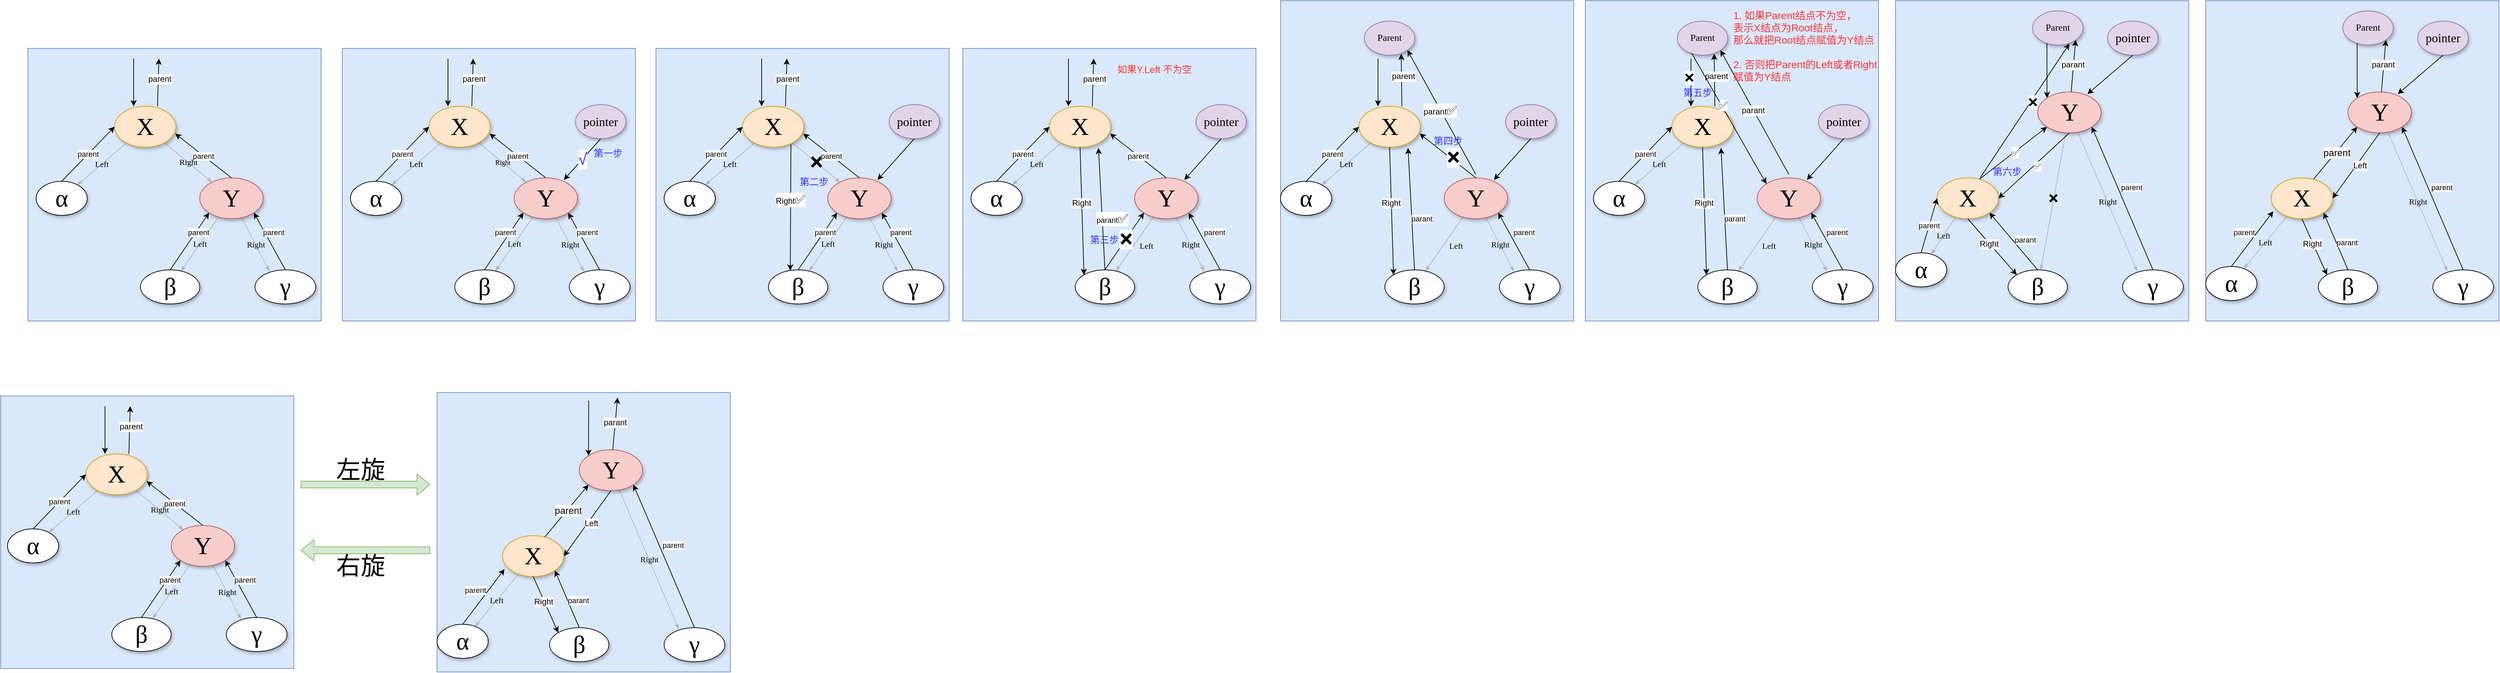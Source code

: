 <mxfile version="10.9.1" type="device"><diagram name="Page-1" id="42789a77-a242-8287-6e28-9cd8cfd52e62"><mxGraphModel dx="1080" dy="855" grid="1" gridSize="10" guides="1" tooltips="1" connect="1" arrows="1" fold="1" page="1" pageScale="1" pageWidth="1100" pageHeight="850" background="#ffffff" math="0" shadow="0"><root><mxCell id="0"/><mxCell id="1" parent="0"/><mxCell id="0RVOFtx1vJvoInGtar-g-178" value="" style="rounded=0;whiteSpace=wrap;html=1;fillColor=#dae8fc;strokeColor=#6c8ebf;" parent="1" vertex="1"><mxGeometry x="2899" y="410" width="430" height="470" as="geometry"/></mxCell><mxCell id="0RVOFtx1vJvoInGtar-g-40" value="" style="rounded=0;whiteSpace=wrap;html=1;fillColor=#dae8fc;strokeColor=#6c8ebf;" parent="1" vertex="1"><mxGeometry x="160" y="480" width="430" height="400" as="geometry"/></mxCell><mxCell id="1ea317790d2ca983-12" value="Right" style="edgeStyle=none;rounded=1;html=1;labelBackgroundColor=none;startArrow=none;startFill=0;startSize=5;endArrow=classicThin;endFill=1;endSize=5;jettySize=auto;orthogonalLoop=1;strokeColor=#B3B3B3;strokeWidth=1;fontFamily=Verdana;fontSize=12;fontColor=#000000;" parent="1" source="1ea317790d2ca983-1" target="1ea317790d2ca983-2" edge="1"><mxGeometry relative="1" as="geometry"/></mxCell><mxCell id="1ea317790d2ca983-13" value="Left" style="edgeStyle=none;rounded=1;html=1;labelBackgroundColor=none;startArrow=none;startFill=0;startSize=5;endArrow=classicThin;endFill=1;endSize=5;jettySize=auto;orthogonalLoop=1;strokeColor=#B3B3B3;strokeWidth=1;fontFamily=Verdana;fontSize=12;fontColor=#000000;" parent="1" source="1ea317790d2ca983-1" target="1ea317790d2ca983-9" edge="1"><mxGeometry relative="1" as="geometry"/></mxCell><mxCell id="1ea317790d2ca983-1" value="&lt;font style=&quot;font-size: 36px&quot;&gt;X&lt;/font&gt;" style="ellipse;whiteSpace=wrap;html=1;rounded=0;shadow=1;comic=0;labelBackgroundColor=none;strokeColor=#d79b00;strokeWidth=1;fillColor=#ffe6cc;fontFamily=Verdana;fontSize=12;align=center;" parent="1" vertex="1"><mxGeometry x="287" y="565" width="90" height="60" as="geometry"/></mxCell><mxCell id="1ea317790d2ca983-21" value="Left" style="edgeStyle=none;rounded=1;html=1;labelBackgroundColor=none;startArrow=none;startFill=0;startSize=5;endArrow=classicThin;endFill=1;endSize=5;jettySize=auto;orthogonalLoop=1;strokeColor=#B3B3B3;strokeWidth=1;fontFamily=Verdana;fontSize=12;fontColor=#000000;" parent="1" source="1ea317790d2ca983-2" target="1ea317790d2ca983-7" edge="1"><mxGeometry relative="1" as="geometry"/></mxCell><mxCell id="1ea317790d2ca983-22" value="Right" style="edgeStyle=none;rounded=1;html=1;labelBackgroundColor=none;startArrow=none;startFill=0;startSize=5;endArrow=classicThin;endFill=1;endSize=5;jettySize=auto;orthogonalLoop=1;strokeColor=#B3B3B3;strokeWidth=1;fontFamily=Verdana;fontSize=12;fontColor=#000000;" parent="1" source="1ea317790d2ca983-2" edge="1"><mxGeometry relative="1" as="geometry"><mxPoint x="514.321" y="807.14" as="targetPoint"/></mxGeometry></mxCell><mxCell id="1ea317790d2ca983-2" value="&lt;font style=&quot;font-size: 36px&quot;&gt;Y&lt;/font&gt;" style="ellipse;whiteSpace=wrap;html=1;rounded=0;shadow=1;comic=0;labelBackgroundColor=none;strokeColor=#b85450;strokeWidth=1;fillColor=#f8cecc;fontFamily=Verdana;fontSize=12;align=center;" parent="1" vertex="1"><mxGeometry x="412" y="670" width="93" height="60" as="geometry"/></mxCell><mxCell id="1ea317790d2ca983-7" value="&lt;font style=&quot;font-size: 36px&quot;&gt;β&lt;/font&gt;" style="ellipse;whiteSpace=wrap;html=1;rounded=0;shadow=1;comic=0;labelBackgroundColor=none;strokeColor=#000000;strokeWidth=1;fillColor=#FFFFFF;fontFamily=Verdana;fontSize=12;fontColor=#000000;align=center;" parent="1" vertex="1"><mxGeometry x="325" y="805" width="87" height="50" as="geometry"/></mxCell><mxCell id="1ea317790d2ca983-9" value="&lt;font style=&quot;font-size: 36px&quot;&gt;α&lt;/font&gt;" style="ellipse;whiteSpace=wrap;html=1;rounded=0;shadow=1;comic=0;labelBackgroundColor=none;strokeColor=#000000;strokeWidth=1;fillColor=#FFFFFF;fontFamily=Verdana;fontSize=12;fontColor=#000000;align=center;" parent="1" vertex="1"><mxGeometry x="172" y="675" width="75" height="50" as="geometry"/></mxCell><mxCell id="0RVOFtx1vJvoInGtar-g-2" value="" style="endArrow=classic;html=1;entryX=0.311;entryY=0;entryDx=0;entryDy=0;entryPerimeter=0;" parent="1" target="1ea317790d2ca983-1" edge="1"><mxGeometry width="50" height="50" relative="1" as="geometry"><mxPoint x="315" y="495" as="sourcePoint"/><mxPoint x="202" y="1065" as="targetPoint"/></mxGeometry></mxCell><mxCell id="0RVOFtx1vJvoInGtar-g-3" value="&lt;font style=&quot;font-size: 36px&quot;&gt;γ&lt;/font&gt;" style="ellipse;whiteSpace=wrap;html=1;rounded=0;shadow=1;comic=0;labelBackgroundColor=none;strokeColor=#000000;strokeWidth=1;fillColor=#FFFFFF;fontFamily=Verdana;fontSize=12;fontColor=#000000;align=center;" parent="1" vertex="1"><mxGeometry x="493" y="805" width="89" height="50" as="geometry"/></mxCell><mxCell id="0RVOFtx1vJvoInGtar-g-27" value="&lt;span&gt;parent&lt;/span&gt;" style="endArrow=classic;html=1;entryX=0;entryY=0.5;entryDx=0;entryDy=0;exitX=0.5;exitY=0;exitDx=0;exitDy=0;" parent="1" source="1ea317790d2ca983-9" target="1ea317790d2ca983-1" edge="1"><mxGeometry width="50" height="50" relative="1" as="geometry"><mxPoint x="172" y="1025" as="sourcePoint"/><mxPoint x="222" y="975" as="targetPoint"/></mxGeometry></mxCell><mxCell id="0RVOFtx1vJvoInGtar-g-31" value="&lt;span&gt;parent&lt;/span&gt;" style="endArrow=classic;html=1;exitX=0.5;exitY=0;exitDx=0;exitDy=0;entryX=0.989;entryY=0.667;entryDx=0;entryDy=0;entryPerimeter=0;" parent="1" source="1ea317790d2ca983-2" target="1ea317790d2ca983-1" edge="1"><mxGeometry width="50" height="50" relative="1" as="geometry"><mxPoint x="172" y="1025" as="sourcePoint"/><mxPoint x="492" y="595" as="targetPoint"/></mxGeometry></mxCell><mxCell id="0RVOFtx1vJvoInGtar-g-34" value="" style="endArrow=classic;html=1;exitX=0.7;exitY=0;exitDx=0;exitDy=0;exitPerimeter=0;" parent="1" source="1ea317790d2ca983-1" edge="1"><mxGeometry width="50" height="50" relative="1" as="geometry"><mxPoint x="172" y="1025" as="sourcePoint"/><mxPoint x="352" y="495" as="targetPoint"/></mxGeometry></mxCell><mxCell id="0RVOFtx1vJvoInGtar-g-35" value="parent" style="text;html=1;resizable=0;points=[];align=center;verticalAlign=middle;labelBackgroundColor=#ffffff;" parent="0RVOFtx1vJvoInGtar-g-34" vertex="1" connectable="0"><mxGeometry x="0.144" y="-2" relative="1" as="geometry"><mxPoint as="offset"/></mxGeometry></mxCell><mxCell id="0RVOFtx1vJvoInGtar-g-36" value="parent" style="endArrow=classic;html=1;entryX=0;entryY=1;entryDx=0;entryDy=0;exitX=0.5;exitY=0;exitDx=0;exitDy=0;" parent="1" source="1ea317790d2ca983-7" target="1ea317790d2ca983-2" edge="1"><mxGeometry x="0.35" y="-3" width="50" height="50" relative="1" as="geometry"><mxPoint x="172" y="1025" as="sourcePoint"/><mxPoint x="222" y="975" as="targetPoint"/><mxPoint as="offset"/></mxGeometry></mxCell><mxCell id="0RVOFtx1vJvoInGtar-g-37" value="&lt;span&gt;parent&lt;/span&gt;" style="endArrow=classic;html=1;entryX=1;entryY=1;entryDx=0;entryDy=0;exitX=0.5;exitY=0;exitDx=0;exitDy=0;" parent="1" source="0RVOFtx1vJvoInGtar-g-3" target="1ea317790d2ca983-2" edge="1"><mxGeometry x="0.18" y="-11" width="50" height="50" relative="1" as="geometry"><mxPoint x="162" y="1105" as="sourcePoint"/><mxPoint x="212" y="1055" as="targetPoint"/><mxPoint as="offset"/></mxGeometry></mxCell><mxCell id="0RVOFtx1vJvoInGtar-g-41" value="" style="rounded=0;whiteSpace=wrap;html=1;fillColor=#dae8fc;strokeColor=#6c8ebf;" parent="1" vertex="1"><mxGeometry x="621" y="480" width="430" height="400" as="geometry"/></mxCell><mxCell id="0RVOFtx1vJvoInGtar-g-42" value="&lt;span&gt;&lt;font style=&quot;font-size: 10px&quot;&gt;Right&lt;/font&gt;&lt;/span&gt;" style="edgeStyle=none;rounded=1;html=1;labelBackgroundColor=none;startArrow=none;startFill=0;startSize=5;endArrow=classicThin;endFill=1;endSize=5;jettySize=auto;orthogonalLoop=1;strokeColor=#B3B3B3;strokeWidth=1;fontFamily=Verdana;fontSize=12;fontColor=#000000;" parent="1" source="0RVOFtx1vJvoInGtar-g-44" target="0RVOFtx1vJvoInGtar-g-47" edge="1"><mxGeometry relative="1" as="geometry"/></mxCell><mxCell id="0RVOFtx1vJvoInGtar-g-43" value="Left" style="edgeStyle=none;rounded=1;html=1;labelBackgroundColor=none;startArrow=none;startFill=0;startSize=5;endArrow=classicThin;endFill=1;endSize=5;jettySize=auto;orthogonalLoop=1;strokeColor=#B3B3B3;strokeWidth=1;fontFamily=Verdana;fontSize=12;fontColor=#000000;" parent="1" source="0RVOFtx1vJvoInGtar-g-44" target="0RVOFtx1vJvoInGtar-g-49" edge="1"><mxGeometry relative="1" as="geometry"/></mxCell><mxCell id="0RVOFtx1vJvoInGtar-g-44" value="&lt;font style=&quot;font-size: 36px&quot;&gt;X&lt;/font&gt;" style="ellipse;whiteSpace=wrap;html=1;rounded=0;shadow=1;comic=0;labelBackgroundColor=none;strokeColor=#d79b00;strokeWidth=1;fillColor=#ffe6cc;fontFamily=Verdana;fontSize=12;align=center;" parent="1" vertex="1"><mxGeometry x="748" y="565" width="90" height="60" as="geometry"/></mxCell><mxCell id="0RVOFtx1vJvoInGtar-g-45" value="Left" style="edgeStyle=none;rounded=1;html=1;labelBackgroundColor=none;startArrow=none;startFill=0;startSize=5;endArrow=classicThin;endFill=1;endSize=5;jettySize=auto;orthogonalLoop=1;strokeColor=#B3B3B3;strokeWidth=1;fontFamily=Verdana;fontSize=12;fontColor=#000000;" parent="1" source="0RVOFtx1vJvoInGtar-g-47" target="0RVOFtx1vJvoInGtar-g-48" edge="1"><mxGeometry relative="1" as="geometry"/></mxCell><mxCell id="0RVOFtx1vJvoInGtar-g-46" value="Right" style="edgeStyle=none;rounded=1;html=1;labelBackgroundColor=none;startArrow=none;startFill=0;startSize=5;endArrow=classicThin;endFill=1;endSize=5;jettySize=auto;orthogonalLoop=1;strokeColor=#B3B3B3;strokeWidth=1;fontFamily=Verdana;fontSize=12;fontColor=#000000;" parent="1" source="0RVOFtx1vJvoInGtar-g-47" edge="1"><mxGeometry relative="1" as="geometry"><mxPoint x="975.321" y="807.14" as="targetPoint"/></mxGeometry></mxCell><mxCell id="0RVOFtx1vJvoInGtar-g-47" value="&lt;font style=&quot;font-size: 36px&quot;&gt;Y&lt;/font&gt;" style="ellipse;whiteSpace=wrap;html=1;rounded=0;shadow=1;comic=0;labelBackgroundColor=none;strokeColor=#b85450;strokeWidth=1;fillColor=#f8cecc;fontFamily=Verdana;fontSize=12;align=center;" parent="1" vertex="1"><mxGeometry x="873" y="670" width="93" height="60" as="geometry"/></mxCell><mxCell id="0RVOFtx1vJvoInGtar-g-48" value="&lt;font style=&quot;font-size: 36px&quot;&gt;β&lt;/font&gt;" style="ellipse;whiteSpace=wrap;html=1;rounded=0;shadow=1;comic=0;labelBackgroundColor=none;strokeColor=#000000;strokeWidth=1;fillColor=#FFFFFF;fontFamily=Verdana;fontSize=12;fontColor=#000000;align=center;" parent="1" vertex="1"><mxGeometry x="786" y="805" width="87" height="50" as="geometry"/></mxCell><mxCell id="0RVOFtx1vJvoInGtar-g-49" value="&lt;font style=&quot;font-size: 36px&quot;&gt;α&lt;/font&gt;" style="ellipse;whiteSpace=wrap;html=1;rounded=0;shadow=1;comic=0;labelBackgroundColor=none;strokeColor=#000000;strokeWidth=1;fillColor=#FFFFFF;fontFamily=Verdana;fontSize=12;fontColor=#000000;align=center;" parent="1" vertex="1"><mxGeometry x="633" y="675" width="75" height="50" as="geometry"/></mxCell><mxCell id="0RVOFtx1vJvoInGtar-g-50" value="" style="endArrow=classic;html=1;entryX=0.311;entryY=0;entryDx=0;entryDy=0;entryPerimeter=0;" parent="1" target="0RVOFtx1vJvoInGtar-g-44" edge="1"><mxGeometry width="50" height="50" relative="1" as="geometry"><mxPoint x="776" y="495" as="sourcePoint"/><mxPoint x="663" y="1065" as="targetPoint"/></mxGeometry></mxCell><mxCell id="0RVOFtx1vJvoInGtar-g-51" value="&lt;font style=&quot;font-size: 36px&quot;&gt;γ&lt;/font&gt;" style="ellipse;whiteSpace=wrap;html=1;rounded=0;shadow=1;comic=0;labelBackgroundColor=none;strokeColor=#000000;strokeWidth=1;fillColor=#FFFFFF;fontFamily=Verdana;fontSize=12;fontColor=#000000;align=center;" parent="1" vertex="1"><mxGeometry x="954" y="805" width="89" height="50" as="geometry"/></mxCell><mxCell id="0RVOFtx1vJvoInGtar-g-52" value="&lt;span&gt;parent&lt;/span&gt;" style="endArrow=classic;html=1;entryX=0;entryY=0.5;entryDx=0;entryDy=0;exitX=0.5;exitY=0;exitDx=0;exitDy=0;" parent="1" source="0RVOFtx1vJvoInGtar-g-49" target="0RVOFtx1vJvoInGtar-g-44" edge="1"><mxGeometry width="50" height="50" relative="1" as="geometry"><mxPoint x="633" y="1025" as="sourcePoint"/><mxPoint x="683" y="975" as="targetPoint"/></mxGeometry></mxCell><mxCell id="0RVOFtx1vJvoInGtar-g-53" value="&lt;span&gt;parent&lt;/span&gt;" style="endArrow=classic;html=1;exitX=0.5;exitY=0;exitDx=0;exitDy=0;entryX=0.989;entryY=0.667;entryDx=0;entryDy=0;entryPerimeter=0;" parent="1" source="0RVOFtx1vJvoInGtar-g-47" target="0RVOFtx1vJvoInGtar-g-44" edge="1"><mxGeometry width="50" height="50" relative="1" as="geometry"><mxPoint x="633" y="1025" as="sourcePoint"/><mxPoint x="953" y="595" as="targetPoint"/></mxGeometry></mxCell><mxCell id="0RVOFtx1vJvoInGtar-g-54" value="" style="endArrow=classic;html=1;exitX=0.7;exitY=0;exitDx=0;exitDy=0;exitPerimeter=0;" parent="1" source="0RVOFtx1vJvoInGtar-g-44" edge="1"><mxGeometry width="50" height="50" relative="1" as="geometry"><mxPoint x="633" y="1025" as="sourcePoint"/><mxPoint x="813" y="495" as="targetPoint"/></mxGeometry></mxCell><mxCell id="0RVOFtx1vJvoInGtar-g-55" value="parent" style="text;html=1;resizable=0;points=[];align=center;verticalAlign=middle;labelBackgroundColor=#ffffff;" parent="0RVOFtx1vJvoInGtar-g-54" vertex="1" connectable="0"><mxGeometry x="0.144" y="-2" relative="1" as="geometry"><mxPoint as="offset"/></mxGeometry></mxCell><mxCell id="0RVOFtx1vJvoInGtar-g-56" value="parent" style="endArrow=classic;html=1;entryX=0;entryY=1;entryDx=0;entryDy=0;exitX=0.5;exitY=0;exitDx=0;exitDy=0;" parent="1" source="0RVOFtx1vJvoInGtar-g-48" target="0RVOFtx1vJvoInGtar-g-47" edge="1"><mxGeometry x="0.229" y="6" width="50" height="50" relative="1" as="geometry"><mxPoint x="633" y="1025" as="sourcePoint"/><mxPoint x="683" y="975" as="targetPoint"/><mxPoint as="offset"/></mxGeometry></mxCell><mxCell id="0RVOFtx1vJvoInGtar-g-57" value="&lt;span&gt;parent&lt;/span&gt;" style="endArrow=classic;html=1;entryX=1;entryY=1;entryDx=0;entryDy=0;exitX=0.5;exitY=0;exitDx=0;exitDy=0;" parent="1" source="0RVOFtx1vJvoInGtar-g-51" target="0RVOFtx1vJvoInGtar-g-47" edge="1"><mxGeometry x="0.19" y="-10" width="50" height="50" relative="1" as="geometry"><mxPoint x="623" y="1105" as="sourcePoint"/><mxPoint x="673" y="1055" as="targetPoint"/><mxPoint as="offset"/></mxGeometry></mxCell><mxCell id="0RVOFtx1vJvoInGtar-g-59" value="&lt;font style=&quot;font-size: 18px&quot;&gt;pointer&lt;/font&gt;" style="ellipse;whiteSpace=wrap;html=1;rounded=0;shadow=1;comic=0;labelBackgroundColor=none;strokeColor=#9673a6;strokeWidth=1;fillColor=#e1d5e7;fontFamily=Verdana;fontSize=12;align=center;" parent="1" vertex="1"><mxGeometry x="963" y="562.5" width="74" height="50" as="geometry"/></mxCell><mxCell id="0RVOFtx1vJvoInGtar-g-60" value="&lt;span&gt;&lt;font color=&quot;#3333ff&quot; style=&quot;font-size: 24px&quot;&gt;√&lt;/font&gt;&lt;/span&gt;&lt;br&gt;" style="endArrow=classic;html=1;entryX=0.785;entryY=0.05;entryDx=0;entryDy=0;exitX=0.5;exitY=1;exitDx=0;exitDy=0;entryPerimeter=0;" parent="1" source="0RVOFtx1vJvoInGtar-g-59" target="0RVOFtx1vJvoInGtar-g-47" edge="1"><mxGeometry width="50" height="50" relative="1" as="geometry"><mxPoint x="167" y="1022.5" as="sourcePoint"/><mxPoint x="939" y="667.5" as="targetPoint"/></mxGeometry></mxCell><mxCell id="0RVOFtx1vJvoInGtar-g-61" value="&lt;font color=&quot;#3333ff&quot; style=&quot;font-size: 14px&quot;&gt;第一步&lt;/font&gt;" style="text;html=1;resizable=0;points=[];autosize=1;align=left;verticalAlign=top;spacingTop=-4;" parent="1" vertex="1"><mxGeometry x="988" y="622.5" width="60" height="20" as="geometry"/></mxCell><mxCell id="0RVOFtx1vJvoInGtar-g-64" value="" style="rounded=0;whiteSpace=wrap;html=1;fillColor=#dae8fc;strokeColor=#6c8ebf;" parent="1" vertex="1"><mxGeometry x="1081" y="480" width="430" height="400" as="geometry"/></mxCell><mxCell id="0RVOFtx1vJvoInGtar-g-65" value="&lt;span&gt;&lt;font style=&quot;font-size: 24px&quot;&gt;❌&lt;/font&gt;&lt;/span&gt;" style="edgeStyle=none;rounded=1;html=1;labelBackgroundColor=none;startArrow=none;startFill=0;startSize=5;endArrow=classicThin;endFill=1;endSize=5;jettySize=auto;orthogonalLoop=1;strokeColor=#B3B3B3;strokeWidth=1;fontFamily=Verdana;fontSize=12;fontColor=#000000;" parent="1" source="0RVOFtx1vJvoInGtar-g-67" target="0RVOFtx1vJvoInGtar-g-70" edge="1"><mxGeometry relative="1" as="geometry"/></mxCell><mxCell id="0RVOFtx1vJvoInGtar-g-66" value="Left" style="edgeStyle=none;rounded=1;html=1;labelBackgroundColor=none;startArrow=none;startFill=0;startSize=5;endArrow=classicThin;endFill=1;endSize=5;jettySize=auto;orthogonalLoop=1;strokeColor=#B3B3B3;strokeWidth=1;fontFamily=Verdana;fontSize=12;fontColor=#000000;" parent="1" source="0RVOFtx1vJvoInGtar-g-67" target="0RVOFtx1vJvoInGtar-g-72" edge="1"><mxGeometry relative="1" as="geometry"/></mxCell><mxCell id="0RVOFtx1vJvoInGtar-g-67" value="&lt;font style=&quot;font-size: 36px&quot;&gt;X&lt;/font&gt;" style="ellipse;whiteSpace=wrap;html=1;rounded=0;shadow=1;comic=0;labelBackgroundColor=none;strokeColor=#d79b00;strokeWidth=1;fillColor=#ffe6cc;fontFamily=Verdana;fontSize=12;align=center;" parent="1" vertex="1"><mxGeometry x="1208" y="565" width="90" height="60" as="geometry"/></mxCell><mxCell id="0RVOFtx1vJvoInGtar-g-68" value="Left" style="edgeStyle=none;rounded=1;html=1;labelBackgroundColor=none;startArrow=none;startFill=0;startSize=5;endArrow=classicThin;endFill=1;endSize=5;jettySize=auto;orthogonalLoop=1;strokeColor=#B3B3B3;strokeWidth=1;fontFamily=Verdana;fontSize=12;fontColor=#000000;" parent="1" source="0RVOFtx1vJvoInGtar-g-70" target="0RVOFtx1vJvoInGtar-g-71" edge="1"><mxGeometry relative="1" as="geometry"/></mxCell><mxCell id="0RVOFtx1vJvoInGtar-g-69" value="Right" style="edgeStyle=none;rounded=1;html=1;labelBackgroundColor=none;startArrow=none;startFill=0;startSize=5;endArrow=classicThin;endFill=1;endSize=5;jettySize=auto;orthogonalLoop=1;strokeColor=#B3B3B3;strokeWidth=1;fontFamily=Verdana;fontSize=12;fontColor=#000000;" parent="1" source="0RVOFtx1vJvoInGtar-g-70" edge="1"><mxGeometry relative="1" as="geometry"><mxPoint x="1435.321" y="807.14" as="targetPoint"/></mxGeometry></mxCell><mxCell id="0RVOFtx1vJvoInGtar-g-70" value="&lt;font style=&quot;font-size: 36px&quot;&gt;Y&lt;/font&gt;" style="ellipse;whiteSpace=wrap;html=1;rounded=0;shadow=1;comic=0;labelBackgroundColor=none;strokeColor=#b85450;strokeWidth=1;fillColor=#f8cecc;fontFamily=Verdana;fontSize=12;align=center;" parent="1" vertex="1"><mxGeometry x="1333" y="670" width="93" height="60" as="geometry"/></mxCell><mxCell id="0RVOFtx1vJvoInGtar-g-71" value="&lt;font style=&quot;font-size: 36px&quot;&gt;β&lt;/font&gt;" style="ellipse;whiteSpace=wrap;html=1;rounded=0;shadow=1;comic=0;labelBackgroundColor=none;strokeColor=#000000;strokeWidth=1;fillColor=#FFFFFF;fontFamily=Verdana;fontSize=12;fontColor=#000000;align=center;" parent="1" vertex="1"><mxGeometry x="1246" y="805" width="87" height="50" as="geometry"/></mxCell><mxCell id="0RVOFtx1vJvoInGtar-g-72" value="&lt;font style=&quot;font-size: 36px&quot;&gt;α&lt;/font&gt;" style="ellipse;whiteSpace=wrap;html=1;rounded=0;shadow=1;comic=0;labelBackgroundColor=none;strokeColor=#000000;strokeWidth=1;fillColor=#FFFFFF;fontFamily=Verdana;fontSize=12;fontColor=#000000;align=center;" parent="1" vertex="1"><mxGeometry x="1093" y="675" width="75" height="50" as="geometry"/></mxCell><mxCell id="0RVOFtx1vJvoInGtar-g-73" value="" style="endArrow=classic;html=1;entryX=0.311;entryY=0;entryDx=0;entryDy=0;entryPerimeter=0;" parent="1" target="0RVOFtx1vJvoInGtar-g-67" edge="1"><mxGeometry width="50" height="50" relative="1" as="geometry"><mxPoint x="1236" y="495" as="sourcePoint"/><mxPoint x="1123" y="1065" as="targetPoint"/></mxGeometry></mxCell><mxCell id="0RVOFtx1vJvoInGtar-g-74" value="&lt;font style=&quot;font-size: 36px&quot;&gt;γ&lt;/font&gt;" style="ellipse;whiteSpace=wrap;html=1;rounded=0;shadow=1;comic=0;labelBackgroundColor=none;strokeColor=#000000;strokeWidth=1;fillColor=#FFFFFF;fontFamily=Verdana;fontSize=12;fontColor=#000000;align=center;" parent="1" vertex="1"><mxGeometry x="1414" y="805" width="89" height="50" as="geometry"/></mxCell><mxCell id="0RVOFtx1vJvoInGtar-g-75" value="&lt;span&gt;parent&lt;/span&gt;" style="endArrow=classic;html=1;entryX=0;entryY=0.5;entryDx=0;entryDy=0;exitX=0.5;exitY=0;exitDx=0;exitDy=0;" parent="1" source="0RVOFtx1vJvoInGtar-g-72" target="0RVOFtx1vJvoInGtar-g-67" edge="1"><mxGeometry width="50" height="50" relative="1" as="geometry"><mxPoint x="1093" y="1025" as="sourcePoint"/><mxPoint x="1143" y="975" as="targetPoint"/></mxGeometry></mxCell><mxCell id="0RVOFtx1vJvoInGtar-g-76" value="&lt;span&gt;parent&lt;/span&gt;" style="endArrow=classic;html=1;exitX=0.5;exitY=0;exitDx=0;exitDy=0;entryX=0.989;entryY=0.667;entryDx=0;entryDy=0;entryPerimeter=0;" parent="1" source="0RVOFtx1vJvoInGtar-g-70" target="0RVOFtx1vJvoInGtar-g-67" edge="1"><mxGeometry width="50" height="50" relative="1" as="geometry"><mxPoint x="1093" y="1025" as="sourcePoint"/><mxPoint x="1413" y="595" as="targetPoint"/></mxGeometry></mxCell><mxCell id="0RVOFtx1vJvoInGtar-g-77" value="" style="endArrow=classic;html=1;exitX=0.7;exitY=0;exitDx=0;exitDy=0;exitPerimeter=0;" parent="1" source="0RVOFtx1vJvoInGtar-g-67" edge="1"><mxGeometry width="50" height="50" relative="1" as="geometry"><mxPoint x="1093" y="1025" as="sourcePoint"/><mxPoint x="1273" y="495" as="targetPoint"/></mxGeometry></mxCell><mxCell id="0RVOFtx1vJvoInGtar-g-78" value="parent" style="text;html=1;resizable=0;points=[];align=center;verticalAlign=middle;labelBackgroundColor=#ffffff;" parent="0RVOFtx1vJvoInGtar-g-77" vertex="1" connectable="0"><mxGeometry x="0.144" y="-2" relative="1" as="geometry"><mxPoint as="offset"/></mxGeometry></mxCell><mxCell id="0RVOFtx1vJvoInGtar-g-79" value="parent" style="endArrow=classic;html=1;entryX=0;entryY=1;entryDx=0;entryDy=0;exitX=0.5;exitY=0;exitDx=0;exitDy=0;" parent="1" source="0RVOFtx1vJvoInGtar-g-71" target="0RVOFtx1vJvoInGtar-g-70" edge="1"><mxGeometry x="0.339" y="-2" width="50" height="50" relative="1" as="geometry"><mxPoint x="1093" y="1025" as="sourcePoint"/><mxPoint x="1143" y="975" as="targetPoint"/><mxPoint as="offset"/></mxGeometry></mxCell><mxCell id="0RVOFtx1vJvoInGtar-g-80" value="&lt;span&gt;parent&lt;/span&gt;" style="endArrow=classic;html=1;entryX=1;entryY=1;entryDx=0;entryDy=0;exitX=0.5;exitY=0;exitDx=0;exitDy=0;" parent="1" source="0RVOFtx1vJvoInGtar-g-74" target="0RVOFtx1vJvoInGtar-g-70" edge="1"><mxGeometry x="0.19" y="-10" width="50" height="50" relative="1" as="geometry"><mxPoint x="1083" y="1105" as="sourcePoint"/><mxPoint x="1133" y="1055" as="targetPoint"/><mxPoint as="offset"/></mxGeometry></mxCell><mxCell id="0RVOFtx1vJvoInGtar-g-81" value="&lt;font style=&quot;font-size: 18px&quot;&gt;pointer&lt;/font&gt;" style="ellipse;whiteSpace=wrap;html=1;rounded=0;shadow=1;comic=0;labelBackgroundColor=none;strokeColor=#9673a6;strokeWidth=1;fillColor=#e1d5e7;fontFamily=Verdana;fontSize=12;align=center;" parent="1" vertex="1"><mxGeometry x="1423" y="562.5" width="74" height="50" as="geometry"/></mxCell><mxCell id="0RVOFtx1vJvoInGtar-g-82" value="" style="endArrow=classic;html=1;entryX=0.785;entryY=0.05;entryDx=0;entryDy=0;exitX=0.5;exitY=1;exitDx=0;exitDy=0;entryPerimeter=0;" parent="1" source="0RVOFtx1vJvoInGtar-g-81" target="0RVOFtx1vJvoInGtar-g-70" edge="1"><mxGeometry width="50" height="50" relative="1" as="geometry"><mxPoint x="627" y="1022.5" as="sourcePoint"/><mxPoint x="1399" y="667.5" as="targetPoint"/></mxGeometry></mxCell><mxCell id="0RVOFtx1vJvoInGtar-g-84" value="" style="endArrow=classic;html=1;entryX=0.368;entryY=0.02;entryDx=0;entryDy=0;entryPerimeter=0;exitX=0.789;exitY=0.933;exitDx=0;exitDy=0;exitPerimeter=0;" parent="1" source="0RVOFtx1vJvoInGtar-g-67" target="0RVOFtx1vJvoInGtar-g-71" edge="1"><mxGeometry width="50" height="50" relative="1" as="geometry"><mxPoint x="920" y="950" as="sourcePoint"/><mxPoint x="970" y="900" as="targetPoint"/></mxGeometry></mxCell><mxCell id="0RVOFtx1vJvoInGtar-g-85" value="Right&lt;font style=&quot;font-size: 18px&quot;&gt;✅&lt;/font&gt;" style="text;html=1;resizable=0;points=[];align=center;verticalAlign=middle;labelBackgroundColor=#ffffff;" parent="0RVOFtx1vJvoInGtar-g-84" vertex="1" connectable="0"><mxGeometry x="-0.124" y="-1" relative="1" as="geometry"><mxPoint as="offset"/></mxGeometry></mxCell><mxCell id="0RVOFtx1vJvoInGtar-g-86" value="&lt;font style=&quot;font-size: 14px&quot; color=&quot;#3333ff&quot;&gt;第二步&lt;/font&gt;" style="text;html=1;resizable=0;points=[];autosize=1;align=left;verticalAlign=top;spacingTop=-4;" parent="1" vertex="1"><mxGeometry x="1289.5" y="665" width="60" height="20" as="geometry"/></mxCell><mxCell id="0RVOFtx1vJvoInGtar-g-89" value="" style="rounded=0;whiteSpace=wrap;html=1;fillColor=#dae8fc;strokeColor=#6c8ebf;" parent="1" vertex="1"><mxGeometry x="1531" y="480" width="430" height="400" as="geometry"/></mxCell><mxCell id="0RVOFtx1vJvoInGtar-g-91" value="Left" style="edgeStyle=none;rounded=1;html=1;labelBackgroundColor=none;startArrow=none;startFill=0;startSize=5;endArrow=classicThin;endFill=1;endSize=5;jettySize=auto;orthogonalLoop=1;strokeColor=#B3B3B3;strokeWidth=1;fontFamily=Verdana;fontSize=12;fontColor=#000000;" parent="1" source="0RVOFtx1vJvoInGtar-g-92" target="0RVOFtx1vJvoInGtar-g-97" edge="1"><mxGeometry relative="1" as="geometry"/></mxCell><mxCell id="0RVOFtx1vJvoInGtar-g-92" value="&lt;font style=&quot;font-size: 36px&quot;&gt;X&lt;/font&gt;" style="ellipse;whiteSpace=wrap;html=1;rounded=0;shadow=1;comic=0;labelBackgroundColor=none;strokeColor=#d79b00;strokeWidth=1;fillColor=#ffe6cc;fontFamily=Verdana;fontSize=12;align=center;" parent="1" vertex="1"><mxGeometry x="1658" y="565" width="90" height="60" as="geometry"/></mxCell><mxCell id="0RVOFtx1vJvoInGtar-g-93" value="Left" style="edgeStyle=none;rounded=1;html=1;labelBackgroundColor=none;startArrow=none;startFill=0;startSize=5;endArrow=classicThin;endFill=1;endSize=5;jettySize=auto;orthogonalLoop=1;strokeColor=#B3B3B3;strokeWidth=1;fontFamily=Verdana;fontSize=12;fontColor=#000000;" parent="1" source="0RVOFtx1vJvoInGtar-g-95" target="0RVOFtx1vJvoInGtar-g-96" edge="1"><mxGeometry x="-0.15" y="16" relative="1" as="geometry"><mxPoint as="offset"/></mxGeometry></mxCell><mxCell id="0RVOFtx1vJvoInGtar-g-94" value="Right" style="edgeStyle=none;rounded=1;html=1;labelBackgroundColor=none;startArrow=none;startFill=0;startSize=5;endArrow=classicThin;endFill=1;endSize=5;jettySize=auto;orthogonalLoop=1;strokeColor=#B3B3B3;strokeWidth=1;fontFamily=Verdana;fontSize=12;fontColor=#000000;" parent="1" source="0RVOFtx1vJvoInGtar-g-95" edge="1"><mxGeometry relative="1" as="geometry"><mxPoint x="1885.321" y="807.14" as="targetPoint"/></mxGeometry></mxCell><mxCell id="0RVOFtx1vJvoInGtar-g-95" value="&lt;font style=&quot;font-size: 36px&quot;&gt;Y&lt;/font&gt;" style="ellipse;whiteSpace=wrap;html=1;rounded=0;shadow=1;comic=0;labelBackgroundColor=none;strokeColor=#b85450;strokeWidth=1;fillColor=#f8cecc;fontFamily=Verdana;fontSize=12;align=center;" parent="1" vertex="1"><mxGeometry x="1783" y="670" width="93" height="60" as="geometry"/></mxCell><mxCell id="0RVOFtx1vJvoInGtar-g-96" value="&lt;font style=&quot;font-size: 36px&quot;&gt;β&lt;/font&gt;" style="ellipse;whiteSpace=wrap;html=1;rounded=0;shadow=1;comic=0;labelBackgroundColor=none;strokeColor=#000000;strokeWidth=1;fillColor=#FFFFFF;fontFamily=Verdana;fontSize=12;fontColor=#000000;align=center;" parent="1" vertex="1"><mxGeometry x="1696" y="805" width="87" height="50" as="geometry"/></mxCell><mxCell id="0RVOFtx1vJvoInGtar-g-97" value="&lt;font style=&quot;font-size: 36px&quot;&gt;α&lt;/font&gt;" style="ellipse;whiteSpace=wrap;html=1;rounded=0;shadow=1;comic=0;labelBackgroundColor=none;strokeColor=#000000;strokeWidth=1;fillColor=#FFFFFF;fontFamily=Verdana;fontSize=12;fontColor=#000000;align=center;" parent="1" vertex="1"><mxGeometry x="1543" y="675" width="75" height="50" as="geometry"/></mxCell><mxCell id="0RVOFtx1vJvoInGtar-g-98" value="" style="endArrow=classic;html=1;entryX=0.311;entryY=0;entryDx=0;entryDy=0;entryPerimeter=0;" parent="1" target="0RVOFtx1vJvoInGtar-g-92" edge="1"><mxGeometry width="50" height="50" relative="1" as="geometry"><mxPoint x="1686" y="495" as="sourcePoint"/><mxPoint x="1573" y="1065" as="targetPoint"/></mxGeometry></mxCell><mxCell id="0RVOFtx1vJvoInGtar-g-99" value="&lt;font style=&quot;font-size: 36px&quot;&gt;γ&lt;/font&gt;" style="ellipse;whiteSpace=wrap;html=1;rounded=0;shadow=1;comic=0;labelBackgroundColor=none;strokeColor=#000000;strokeWidth=1;fillColor=#FFFFFF;fontFamily=Verdana;fontSize=12;fontColor=#000000;align=center;" parent="1" vertex="1"><mxGeometry x="1864" y="805" width="89" height="50" as="geometry"/></mxCell><mxCell id="0RVOFtx1vJvoInGtar-g-100" value="&lt;span&gt;parent&lt;/span&gt;" style="endArrow=classic;html=1;entryX=0;entryY=0.5;entryDx=0;entryDy=0;exitX=0.5;exitY=0;exitDx=0;exitDy=0;" parent="1" source="0RVOFtx1vJvoInGtar-g-97" target="0RVOFtx1vJvoInGtar-g-92" edge="1"><mxGeometry width="50" height="50" relative="1" as="geometry"><mxPoint x="1543" y="1025" as="sourcePoint"/><mxPoint x="1593" y="975" as="targetPoint"/></mxGeometry></mxCell><mxCell id="0RVOFtx1vJvoInGtar-g-101" value="&lt;span&gt;parent&lt;/span&gt;" style="endArrow=classic;html=1;exitX=0.5;exitY=0;exitDx=0;exitDy=0;entryX=0.989;entryY=0.667;entryDx=0;entryDy=0;entryPerimeter=0;" parent="1" source="0RVOFtx1vJvoInGtar-g-95" target="0RVOFtx1vJvoInGtar-g-92" edge="1"><mxGeometry width="50" height="50" relative="1" as="geometry"><mxPoint x="1543" y="1025" as="sourcePoint"/><mxPoint x="1863" y="595" as="targetPoint"/></mxGeometry></mxCell><mxCell id="0RVOFtx1vJvoInGtar-g-102" value="" style="endArrow=classic;html=1;exitX=0.7;exitY=0;exitDx=0;exitDy=0;exitPerimeter=0;" parent="1" source="0RVOFtx1vJvoInGtar-g-92" edge="1"><mxGeometry width="50" height="50" relative="1" as="geometry"><mxPoint x="1543" y="1025" as="sourcePoint"/><mxPoint x="1723" y="495" as="targetPoint"/></mxGeometry></mxCell><mxCell id="0RVOFtx1vJvoInGtar-g-103" value="parent" style="text;html=1;resizable=0;points=[];align=center;verticalAlign=middle;labelBackgroundColor=#ffffff;" parent="0RVOFtx1vJvoInGtar-g-102" vertex="1" connectable="0"><mxGeometry x="0.144" y="-2" relative="1" as="geometry"><mxPoint as="offset"/></mxGeometry></mxCell><mxCell id="0RVOFtx1vJvoInGtar-g-104" value="&lt;span&gt;&lt;font style=&quot;font-size: 24px&quot;&gt;❌&lt;/font&gt;&lt;/span&gt;" style="endArrow=classic;html=1;entryX=0;entryY=1;entryDx=0;entryDy=0;exitX=0.5;exitY=0;exitDx=0;exitDy=0;" parent="1" source="0RVOFtx1vJvoInGtar-g-96" target="0RVOFtx1vJvoInGtar-g-95" edge="1"><mxGeometry x="0.066" width="50" height="50" relative="1" as="geometry"><mxPoint x="1543" y="1025" as="sourcePoint"/><mxPoint x="1593" y="975" as="targetPoint"/><mxPoint as="offset"/></mxGeometry></mxCell><mxCell id="0RVOFtx1vJvoInGtar-g-105" value="&lt;span&gt;parent&lt;/span&gt;" style="endArrow=classic;html=1;entryX=1;entryY=1;entryDx=0;entryDy=0;exitX=0.5;exitY=0;exitDx=0;exitDy=0;" parent="1" source="0RVOFtx1vJvoInGtar-g-99" target="0RVOFtx1vJvoInGtar-g-95" edge="1"><mxGeometry x="0.089" y="-19" width="50" height="50" relative="1" as="geometry"><mxPoint x="1533" y="1105" as="sourcePoint"/><mxPoint x="1583" y="1055" as="targetPoint"/><mxPoint as="offset"/></mxGeometry></mxCell><mxCell id="0RVOFtx1vJvoInGtar-g-106" value="&lt;font style=&quot;font-size: 18px&quot;&gt;pointer&lt;/font&gt;" style="ellipse;whiteSpace=wrap;html=1;rounded=0;shadow=1;comic=0;labelBackgroundColor=none;strokeColor=#9673a6;strokeWidth=1;fillColor=#e1d5e7;fontFamily=Verdana;fontSize=12;align=center;" parent="1" vertex="1"><mxGeometry x="1873" y="562.5" width="74" height="50" as="geometry"/></mxCell><mxCell id="0RVOFtx1vJvoInGtar-g-107" value="" style="endArrow=classic;html=1;entryX=0.785;entryY=0.05;entryDx=0;entryDy=0;exitX=0.5;exitY=1;exitDx=0;exitDy=0;entryPerimeter=0;" parent="1" source="0RVOFtx1vJvoInGtar-g-106" target="0RVOFtx1vJvoInGtar-g-95" edge="1"><mxGeometry width="50" height="50" relative="1" as="geometry"><mxPoint x="1077" y="1022.5" as="sourcePoint"/><mxPoint x="1849" y="667.5" as="targetPoint"/></mxGeometry></mxCell><mxCell id="0RVOFtx1vJvoInGtar-g-109" value="" style="endArrow=classic;html=1;entryX=0;entryY=0;entryDx=0;entryDy=0;exitX=0.5;exitY=1;exitDx=0;exitDy=0;" parent="1" source="0RVOFtx1vJvoInGtar-g-92" target="0RVOFtx1vJvoInGtar-g-96" edge="1"><mxGeometry width="50" height="50" relative="1" as="geometry"><mxPoint x="1370" y="950" as="sourcePoint"/><mxPoint x="1420" y="900" as="targetPoint"/></mxGeometry></mxCell><mxCell id="0RVOFtx1vJvoInGtar-g-110" value="Right" style="text;html=1;resizable=0;points=[];align=center;verticalAlign=middle;labelBackgroundColor=#ffffff;" parent="0RVOFtx1vJvoInGtar-g-109" vertex="1" connectable="0"><mxGeometry x="-0.124" y="-1" relative="1" as="geometry"><mxPoint as="offset"/></mxGeometry></mxCell><mxCell id="0RVOFtx1vJvoInGtar-g-112" value="parant&lt;font style=&quot;font-size: 18px&quot;&gt;✅&lt;/font&gt;" style="endArrow=classic;html=1;exitX=0.5;exitY=0;exitDx=0;exitDy=0;" parent="1" source="0RVOFtx1vJvoInGtar-g-96" edge="1"><mxGeometry x="-0.171" y="-14" width="50" height="50" relative="1" as="geometry"><mxPoint x="1220" y="950" as="sourcePoint"/><mxPoint x="1730" y="626" as="targetPoint"/><mxPoint as="offset"/></mxGeometry></mxCell><mxCell id="0RVOFtx1vJvoInGtar-g-87" value="&lt;font style=&quot;font-size: 14px&quot; color=&quot;#3333ff&quot;&gt;第三步&lt;/font&gt;" style="text;html=1;resizable=0;points=[];autosize=1;align=left;verticalAlign=top;spacingTop=-4;" parent="1" vertex="1"><mxGeometry x="1716" y="750" width="60" height="20" as="geometry"/></mxCell><mxCell id="0RVOFtx1vJvoInGtar-g-114" value="&lt;font style=&quot;font-size: 14px&quot; color=&quot;#ff3333&quot;&gt;如果Y.Left 不为空&lt;/font&gt;" style="text;html=1;resizable=0;points=[];autosize=1;align=left;verticalAlign=top;spacingTop=-4;" parent="1" vertex="1"><mxGeometry x="1756" y="500" width="120" height="20" as="geometry"/></mxCell><mxCell id="0RVOFtx1vJvoInGtar-g-115" value="" style="rounded=0;whiteSpace=wrap;html=1;fillColor=#dae8fc;strokeColor=#6c8ebf;" parent="1" vertex="1"><mxGeometry x="1997" y="410" width="430" height="470" as="geometry"/></mxCell><mxCell id="0RVOFtx1vJvoInGtar-g-117" value="Left" style="edgeStyle=none;rounded=1;html=1;labelBackgroundColor=none;startArrow=none;startFill=0;startSize=5;endArrow=classicThin;endFill=1;endSize=5;jettySize=auto;orthogonalLoop=1;strokeColor=#B3B3B3;strokeWidth=1;fontFamily=Verdana;fontSize=12;fontColor=#000000;" parent="1" source="0RVOFtx1vJvoInGtar-g-118" target="0RVOFtx1vJvoInGtar-g-123" edge="1"><mxGeometry relative="1" as="geometry"/></mxCell><mxCell id="0RVOFtx1vJvoInGtar-g-118" value="&lt;font style=&quot;font-size: 36px&quot;&gt;X&lt;/font&gt;" style="ellipse;whiteSpace=wrap;html=1;rounded=0;shadow=1;comic=0;labelBackgroundColor=none;strokeColor=#d79b00;strokeWidth=1;fillColor=#ffe6cc;fontFamily=Verdana;fontSize=12;align=center;" parent="1" vertex="1"><mxGeometry x="2112" y="565" width="90" height="60" as="geometry"/></mxCell><mxCell id="0RVOFtx1vJvoInGtar-g-119" value="Left" style="edgeStyle=none;rounded=1;html=1;labelBackgroundColor=none;startArrow=none;startFill=0;startSize=5;endArrow=classicThin;endFill=1;endSize=5;jettySize=auto;orthogonalLoop=1;strokeColor=#B3B3B3;strokeWidth=1;fontFamily=Verdana;fontSize=12;fontColor=#000000;" parent="1" source="0RVOFtx1vJvoInGtar-g-121" target="0RVOFtx1vJvoInGtar-g-122" edge="1"><mxGeometry x="-0.15" y="16" relative="1" as="geometry"><mxPoint as="offset"/></mxGeometry></mxCell><mxCell id="0RVOFtx1vJvoInGtar-g-120" value="Right" style="edgeStyle=none;rounded=1;html=1;labelBackgroundColor=none;startArrow=none;startFill=0;startSize=5;endArrow=classicThin;endFill=1;endSize=5;jettySize=auto;orthogonalLoop=1;strokeColor=#B3B3B3;strokeWidth=1;fontFamily=Verdana;fontSize=12;fontColor=#000000;" parent="1" source="0RVOFtx1vJvoInGtar-g-121" edge="1"><mxGeometry relative="1" as="geometry"><mxPoint x="2339.321" y="807.14" as="targetPoint"/></mxGeometry></mxCell><mxCell id="0RVOFtx1vJvoInGtar-g-121" value="&lt;font style=&quot;font-size: 36px&quot;&gt;Y&lt;/font&gt;" style="ellipse;whiteSpace=wrap;html=1;rounded=0;shadow=1;comic=0;labelBackgroundColor=none;strokeColor=#b85450;strokeWidth=1;fillColor=#f8cecc;fontFamily=Verdana;fontSize=12;align=center;" parent="1" vertex="1"><mxGeometry x="2237" y="670" width="93" height="60" as="geometry"/></mxCell><mxCell id="0RVOFtx1vJvoInGtar-g-122" value="&lt;font style=&quot;font-size: 36px&quot;&gt;β&lt;/font&gt;" style="ellipse;whiteSpace=wrap;html=1;rounded=0;shadow=1;comic=0;labelBackgroundColor=none;strokeColor=#000000;strokeWidth=1;fillColor=#FFFFFF;fontFamily=Verdana;fontSize=12;fontColor=#000000;align=center;" parent="1" vertex="1"><mxGeometry x="2150" y="805" width="87" height="50" as="geometry"/></mxCell><mxCell id="0RVOFtx1vJvoInGtar-g-123" value="&lt;font style=&quot;font-size: 36px&quot;&gt;α&lt;/font&gt;" style="ellipse;whiteSpace=wrap;html=1;rounded=0;shadow=1;comic=0;labelBackgroundColor=none;strokeColor=#000000;strokeWidth=1;fillColor=#FFFFFF;fontFamily=Verdana;fontSize=12;fontColor=#000000;align=center;" parent="1" vertex="1"><mxGeometry x="1997" y="675" width="75" height="50" as="geometry"/></mxCell><mxCell id="0RVOFtx1vJvoInGtar-g-124" value="" style="endArrow=classic;html=1;entryX=0.311;entryY=0;entryDx=0;entryDy=0;entryPerimeter=0;" parent="1" target="0RVOFtx1vJvoInGtar-g-118" edge="1"><mxGeometry width="50" height="50" relative="1" as="geometry"><mxPoint x="2140" y="495" as="sourcePoint"/><mxPoint x="2027" y="1065" as="targetPoint"/></mxGeometry></mxCell><mxCell id="0RVOFtx1vJvoInGtar-g-125" value="&lt;font style=&quot;font-size: 36px&quot;&gt;γ&lt;/font&gt;" style="ellipse;whiteSpace=wrap;html=1;rounded=0;shadow=1;comic=0;labelBackgroundColor=none;strokeColor=#000000;strokeWidth=1;fillColor=#FFFFFF;fontFamily=Verdana;fontSize=12;fontColor=#000000;align=center;" parent="1" vertex="1"><mxGeometry x="2318" y="805" width="89" height="50" as="geometry"/></mxCell><mxCell id="0RVOFtx1vJvoInGtar-g-126" value="&lt;span&gt;parent&lt;/span&gt;" style="endArrow=classic;html=1;entryX=0;entryY=0.5;entryDx=0;entryDy=0;exitX=0.5;exitY=0;exitDx=0;exitDy=0;" parent="1" source="0RVOFtx1vJvoInGtar-g-123" target="0RVOFtx1vJvoInGtar-g-118" edge="1"><mxGeometry width="50" height="50" relative="1" as="geometry"><mxPoint x="1997" y="1025" as="sourcePoint"/><mxPoint x="2047" y="975" as="targetPoint"/></mxGeometry></mxCell><mxCell id="0RVOFtx1vJvoInGtar-g-127" value="&lt;span&gt;&lt;font style=&quot;font-size: 24px&quot;&gt;❌&lt;/font&gt;&lt;/span&gt;&lt;br&gt;" style="endArrow=classic;html=1;exitX=0.5;exitY=0;exitDx=0;exitDy=0;entryX=0.989;entryY=0.667;entryDx=0;entryDy=0;entryPerimeter=0;" parent="1" source="0RVOFtx1vJvoInGtar-g-121" target="0RVOFtx1vJvoInGtar-g-118" edge="1"><mxGeometry x="-0.141" y="-3" width="50" height="50" relative="1" as="geometry"><mxPoint x="1997" y="1025" as="sourcePoint"/><mxPoint x="2317" y="595" as="targetPoint"/><mxPoint as="offset"/></mxGeometry></mxCell><mxCell id="0RVOFtx1vJvoInGtar-g-128" value="" style="endArrow=classic;html=1;exitX=0.7;exitY=0;exitDx=0;exitDy=0;exitPerimeter=0;entryX=0.73;entryY=0.96;entryDx=0;entryDy=0;entryPerimeter=0;" parent="1" source="0RVOFtx1vJvoInGtar-g-118" target="0RVOFtx1vJvoInGtar-g-144" edge="1"><mxGeometry width="50" height="50" relative="1" as="geometry"><mxPoint x="1997" y="1025" as="sourcePoint"/><mxPoint x="2177" y="495" as="targetPoint"/></mxGeometry></mxCell><mxCell id="0RVOFtx1vJvoInGtar-g-129" value="parent" style="text;html=1;resizable=0;points=[];align=center;verticalAlign=middle;labelBackgroundColor=#ffffff;" parent="0RVOFtx1vJvoInGtar-g-128" vertex="1" connectable="0"><mxGeometry x="0.144" y="-2" relative="1" as="geometry"><mxPoint as="offset"/></mxGeometry></mxCell><mxCell id="0RVOFtx1vJvoInGtar-g-131" value="&lt;span&gt;parent&lt;/span&gt;" style="endArrow=classic;html=1;entryX=1;entryY=1;entryDx=0;entryDy=0;exitX=0.5;exitY=0;exitDx=0;exitDy=0;" parent="1" source="0RVOFtx1vJvoInGtar-g-125" target="0RVOFtx1vJvoInGtar-g-121" edge="1"><mxGeometry x="0.089" y="-19" width="50" height="50" relative="1" as="geometry"><mxPoint x="1987" y="1105" as="sourcePoint"/><mxPoint x="2037" y="1055" as="targetPoint"/><mxPoint as="offset"/></mxGeometry></mxCell><mxCell id="0RVOFtx1vJvoInGtar-g-132" value="&lt;font style=&quot;font-size: 18px&quot;&gt;pointer&lt;/font&gt;" style="ellipse;whiteSpace=wrap;html=1;rounded=0;shadow=1;comic=0;labelBackgroundColor=none;strokeColor=#9673a6;strokeWidth=1;fillColor=#e1d5e7;fontFamily=Verdana;fontSize=12;align=center;" parent="1" vertex="1"><mxGeometry x="2327" y="562.5" width="74" height="50" as="geometry"/></mxCell><mxCell id="0RVOFtx1vJvoInGtar-g-133" value="" style="endArrow=classic;html=1;entryX=0.785;entryY=0.05;entryDx=0;entryDy=0;exitX=0.5;exitY=1;exitDx=0;exitDy=0;entryPerimeter=0;" parent="1" source="0RVOFtx1vJvoInGtar-g-132" target="0RVOFtx1vJvoInGtar-g-121" edge="1"><mxGeometry width="50" height="50" relative="1" as="geometry"><mxPoint x="1531" y="1022.5" as="sourcePoint"/><mxPoint x="2303" y="667.5" as="targetPoint"/></mxGeometry></mxCell><mxCell id="0RVOFtx1vJvoInGtar-g-135" value="" style="endArrow=classic;html=1;entryX=0;entryY=0;entryDx=0;entryDy=0;exitX=0.5;exitY=1;exitDx=0;exitDy=0;" parent="1" source="0RVOFtx1vJvoInGtar-g-118" target="0RVOFtx1vJvoInGtar-g-122" edge="1"><mxGeometry width="50" height="50" relative="1" as="geometry"><mxPoint x="1824" y="950" as="sourcePoint"/><mxPoint x="1874" y="900" as="targetPoint"/></mxGeometry></mxCell><mxCell id="0RVOFtx1vJvoInGtar-g-136" value="Right" style="text;html=1;resizable=0;points=[];align=center;verticalAlign=middle;labelBackgroundColor=#ffffff;" parent="0RVOFtx1vJvoInGtar-g-135" vertex="1" connectable="0"><mxGeometry x="-0.124" y="-1" relative="1" as="geometry"><mxPoint as="offset"/></mxGeometry></mxCell><mxCell id="0RVOFtx1vJvoInGtar-g-138" value="parant" style="endArrow=classic;html=1;exitX=0.5;exitY=0;exitDx=0;exitDy=0;" parent="1" source="0RVOFtx1vJvoInGtar-g-122" edge="1"><mxGeometry x="-0.171" y="-14" width="50" height="50" relative="1" as="geometry"><mxPoint x="1674" y="950" as="sourcePoint"/><mxPoint x="2184" y="626" as="targetPoint"/><mxPoint as="offset"/></mxGeometry></mxCell><mxCell id="0RVOFtx1vJvoInGtar-g-141" value="" style="endArrow=classic;html=1;entryX=1;entryY=1;entryDx=0;entryDy=0;" parent="1" target="0RVOFtx1vJvoInGtar-g-144" edge="1"><mxGeometry width="50" height="50" relative="1" as="geometry"><mxPoint x="2283.5" y="665" as="sourcePoint"/><mxPoint x="2203.5" y="505" as="targetPoint"/></mxGeometry></mxCell><mxCell id="0RVOFtx1vJvoInGtar-g-142" value="parant&lt;font style=&quot;font-size: 18px&quot;&gt;✅&lt;/font&gt;" style="text;html=1;resizable=0;points=[];align=center;verticalAlign=middle;labelBackgroundColor=#ffffff;" parent="0RVOFtx1vJvoInGtar-g-141" vertex="1" connectable="0"><mxGeometry x="0.043" y="1" relative="1" as="geometry"><mxPoint as="offset"/></mxGeometry></mxCell><mxCell id="0RVOFtx1vJvoInGtar-g-143" value="&lt;font color=&quot;#3333ff&quot; style=&quot;font-size: 14px&quot;&gt;第四步&lt;/font&gt;" style="text;html=1;resizable=0;points=[];autosize=1;align=left;verticalAlign=top;spacingTop=-4;" parent="1" vertex="1"><mxGeometry x="2220" y="605" width="60" height="20" as="geometry"/></mxCell><mxCell id="0RVOFtx1vJvoInGtar-g-144" value="&lt;font style=&quot;font-size: 14px&quot;&gt;Parent&lt;/font&gt;" style="ellipse;whiteSpace=wrap;html=1;rounded=0;shadow=1;comic=0;labelBackgroundColor=none;strokeColor=#9673a6;strokeWidth=1;fillColor=#e1d5e7;fontFamily=Verdana;fontSize=12;align=center;" parent="1" vertex="1"><mxGeometry x="2120" y="440" width="74" height="50" as="geometry"/></mxCell><mxCell id="0RVOFtx1vJvoInGtar-g-148" value="" style="rounded=0;whiteSpace=wrap;html=1;fillColor=#dae8fc;strokeColor=#6c8ebf;" parent="1" vertex="1"><mxGeometry x="2444" y="410" width="430" height="470" as="geometry"/></mxCell><mxCell id="0RVOFtx1vJvoInGtar-g-149" value="Left" style="edgeStyle=none;rounded=1;html=1;labelBackgroundColor=none;startArrow=none;startFill=0;startSize=5;endArrow=classicThin;endFill=1;endSize=5;jettySize=auto;orthogonalLoop=1;strokeColor=#B3B3B3;strokeWidth=1;fontFamily=Verdana;fontSize=12;fontColor=#000000;" parent="1" source="0RVOFtx1vJvoInGtar-g-150" target="0RVOFtx1vJvoInGtar-g-155" edge="1"><mxGeometry relative="1" as="geometry"/></mxCell><mxCell id="0RVOFtx1vJvoInGtar-g-150" value="&lt;font style=&quot;font-size: 36px&quot;&gt;X&lt;/font&gt;" style="ellipse;whiteSpace=wrap;html=1;rounded=0;shadow=1;comic=0;labelBackgroundColor=none;strokeColor=#d79b00;strokeWidth=1;fillColor=#ffe6cc;fontFamily=Verdana;fontSize=12;align=center;" parent="1" vertex="1"><mxGeometry x="2571" y="565" width="90" height="60" as="geometry"/></mxCell><mxCell id="0RVOFtx1vJvoInGtar-g-151" value="Left" style="edgeStyle=none;rounded=1;html=1;labelBackgroundColor=none;startArrow=none;startFill=0;startSize=5;endArrow=classicThin;endFill=1;endSize=5;jettySize=auto;orthogonalLoop=1;strokeColor=#B3B3B3;strokeWidth=1;fontFamily=Verdana;fontSize=12;fontColor=#000000;" parent="1" source="0RVOFtx1vJvoInGtar-g-153" target="0RVOFtx1vJvoInGtar-g-154" edge="1"><mxGeometry x="-0.15" y="16" relative="1" as="geometry"><mxPoint as="offset"/></mxGeometry></mxCell><mxCell id="0RVOFtx1vJvoInGtar-g-152" value="Right" style="edgeStyle=none;rounded=1;html=1;labelBackgroundColor=none;startArrow=none;startFill=0;startSize=5;endArrow=classicThin;endFill=1;endSize=5;jettySize=auto;orthogonalLoop=1;strokeColor=#B3B3B3;strokeWidth=1;fontFamily=Verdana;fontSize=12;fontColor=#000000;" parent="1" source="0RVOFtx1vJvoInGtar-g-153" edge="1"><mxGeometry relative="1" as="geometry"><mxPoint x="2798.321" y="807.14" as="targetPoint"/></mxGeometry></mxCell><mxCell id="0RVOFtx1vJvoInGtar-g-153" value="&lt;font style=&quot;font-size: 36px&quot;&gt;Y&lt;/font&gt;" style="ellipse;whiteSpace=wrap;html=1;rounded=0;shadow=1;comic=0;labelBackgroundColor=none;strokeColor=#b85450;strokeWidth=1;fillColor=#f8cecc;fontFamily=Verdana;fontSize=12;align=center;" parent="1" vertex="1"><mxGeometry x="2696" y="670" width="93" height="60" as="geometry"/></mxCell><mxCell id="0RVOFtx1vJvoInGtar-g-154" value="&lt;font style=&quot;font-size: 36px&quot;&gt;β&lt;/font&gt;" style="ellipse;whiteSpace=wrap;html=1;rounded=0;shadow=1;comic=0;labelBackgroundColor=none;strokeColor=#000000;strokeWidth=1;fillColor=#FFFFFF;fontFamily=Verdana;fontSize=12;fontColor=#000000;align=center;" parent="1" vertex="1"><mxGeometry x="2609" y="805" width="87" height="50" as="geometry"/></mxCell><mxCell id="0RVOFtx1vJvoInGtar-g-155" value="&lt;font style=&quot;font-size: 36px&quot;&gt;α&lt;/font&gt;" style="ellipse;whiteSpace=wrap;html=1;rounded=0;shadow=1;comic=0;labelBackgroundColor=none;strokeColor=#000000;strokeWidth=1;fillColor=#FFFFFF;fontFamily=Verdana;fontSize=12;fontColor=#000000;align=center;" parent="1" vertex="1"><mxGeometry x="2456" y="675" width="75" height="50" as="geometry"/></mxCell><mxCell id="0RVOFtx1vJvoInGtar-g-156" value="" style="endArrow=classic;html=1;entryX=0.311;entryY=0;entryDx=0;entryDy=0;entryPerimeter=0;" parent="1" target="0RVOFtx1vJvoInGtar-g-150" edge="1"><mxGeometry width="50" height="50" relative="1" as="geometry"><mxPoint x="2599" y="495" as="sourcePoint"/><mxPoint x="2486" y="1065" as="targetPoint"/></mxGeometry></mxCell><mxCell id="0RVOFtx1vJvoInGtar-g-174" value="&lt;font style=&quot;font-size: 18px&quot;&gt;❌&lt;/font&gt;" style="text;html=1;resizable=0;points=[];align=center;verticalAlign=middle;labelBackgroundColor=#ffffff;" parent="0RVOFtx1vJvoInGtar-g-156" vertex="1" connectable="0"><mxGeometry x="-0.2" y="-3" relative="1" as="geometry"><mxPoint as="offset"/></mxGeometry></mxCell><mxCell id="0RVOFtx1vJvoInGtar-g-157" value="&lt;font style=&quot;font-size: 36px&quot;&gt;γ&lt;/font&gt;" style="ellipse;whiteSpace=wrap;html=1;rounded=0;shadow=1;comic=0;labelBackgroundColor=none;strokeColor=#000000;strokeWidth=1;fillColor=#FFFFFF;fontFamily=Verdana;fontSize=12;fontColor=#000000;align=center;" parent="1" vertex="1"><mxGeometry x="2777" y="805" width="89" height="50" as="geometry"/></mxCell><mxCell id="0RVOFtx1vJvoInGtar-g-158" value="&lt;span&gt;parent&lt;/span&gt;" style="endArrow=classic;html=1;entryX=0;entryY=0.5;entryDx=0;entryDy=0;exitX=0.5;exitY=0;exitDx=0;exitDy=0;" parent="1" source="0RVOFtx1vJvoInGtar-g-155" target="0RVOFtx1vJvoInGtar-g-150" edge="1"><mxGeometry width="50" height="50" relative="1" as="geometry"><mxPoint x="2456" y="1025" as="sourcePoint"/><mxPoint x="2506" y="975" as="targetPoint"/></mxGeometry></mxCell><mxCell id="0RVOFtx1vJvoInGtar-g-160" value="" style="endArrow=classic;html=1;exitX=0.7;exitY=0;exitDx=0;exitDy=0;exitPerimeter=0;entryX=0.73;entryY=0.96;entryDx=0;entryDy=0;entryPerimeter=0;" parent="1" source="0RVOFtx1vJvoInGtar-g-150" target="0RVOFtx1vJvoInGtar-g-171" edge="1"><mxGeometry width="50" height="50" relative="1" as="geometry"><mxPoint x="2456" y="1025" as="sourcePoint"/><mxPoint x="2636" y="495" as="targetPoint"/></mxGeometry></mxCell><mxCell id="0RVOFtx1vJvoInGtar-g-161" value="parent" style="text;html=1;resizable=0;points=[];align=center;verticalAlign=middle;labelBackgroundColor=#ffffff;" parent="0RVOFtx1vJvoInGtar-g-160" vertex="1" connectable="0"><mxGeometry x="0.144" y="-2" relative="1" as="geometry"><mxPoint as="offset"/></mxGeometry></mxCell><mxCell id="0RVOFtx1vJvoInGtar-g-162" value="&lt;span&gt;parent&lt;/span&gt;" style="endArrow=classic;html=1;entryX=1;entryY=1;entryDx=0;entryDy=0;exitX=0.5;exitY=0;exitDx=0;exitDy=0;" parent="1" source="0RVOFtx1vJvoInGtar-g-157" target="0RVOFtx1vJvoInGtar-g-153" edge="1"><mxGeometry x="0.089" y="-19" width="50" height="50" relative="1" as="geometry"><mxPoint x="2446" y="1105" as="sourcePoint"/><mxPoint x="2496" y="1055" as="targetPoint"/><mxPoint as="offset"/></mxGeometry></mxCell><mxCell id="0RVOFtx1vJvoInGtar-g-163" value="&lt;font style=&quot;font-size: 18px&quot;&gt;pointer&lt;/font&gt;" style="ellipse;whiteSpace=wrap;html=1;rounded=0;shadow=1;comic=0;labelBackgroundColor=none;strokeColor=#9673a6;strokeWidth=1;fillColor=#e1d5e7;fontFamily=Verdana;fontSize=12;align=center;" parent="1" vertex="1"><mxGeometry x="2786" y="562.5" width="74" height="50" as="geometry"/></mxCell><mxCell id="0RVOFtx1vJvoInGtar-g-164" value="" style="endArrow=classic;html=1;entryX=0.785;entryY=0.05;entryDx=0;entryDy=0;exitX=0.5;exitY=1;exitDx=0;exitDy=0;entryPerimeter=0;" parent="1" source="0RVOFtx1vJvoInGtar-g-163" target="0RVOFtx1vJvoInGtar-g-153" edge="1"><mxGeometry width="50" height="50" relative="1" as="geometry"><mxPoint x="1990" y="1022.5" as="sourcePoint"/><mxPoint x="2762" y="667.5" as="targetPoint"/></mxGeometry></mxCell><mxCell id="0RVOFtx1vJvoInGtar-g-165" value="" style="endArrow=classic;html=1;entryX=0;entryY=0;entryDx=0;entryDy=0;exitX=0.5;exitY=1;exitDx=0;exitDy=0;" parent="1" source="0RVOFtx1vJvoInGtar-g-150" target="0RVOFtx1vJvoInGtar-g-154" edge="1"><mxGeometry width="50" height="50" relative="1" as="geometry"><mxPoint x="2283" y="950" as="sourcePoint"/><mxPoint x="2333" y="900" as="targetPoint"/></mxGeometry></mxCell><mxCell id="0RVOFtx1vJvoInGtar-g-166" value="Right" style="text;html=1;resizable=0;points=[];align=center;verticalAlign=middle;labelBackgroundColor=#ffffff;" parent="0RVOFtx1vJvoInGtar-g-165" vertex="1" connectable="0"><mxGeometry x="-0.124" y="-1" relative="1" as="geometry"><mxPoint as="offset"/></mxGeometry></mxCell><mxCell id="0RVOFtx1vJvoInGtar-g-167" value="parant" style="endArrow=classic;html=1;exitX=0.5;exitY=0;exitDx=0;exitDy=0;" parent="1" source="0RVOFtx1vJvoInGtar-g-154" edge="1"><mxGeometry x="-0.171" y="-14" width="50" height="50" relative="1" as="geometry"><mxPoint x="2133" y="950" as="sourcePoint"/><mxPoint x="2643" y="626" as="targetPoint"/><mxPoint as="offset"/></mxGeometry></mxCell><mxCell id="0RVOFtx1vJvoInGtar-g-168" value="" style="endArrow=classic;html=1;entryX=1;entryY=1;entryDx=0;entryDy=0;" parent="1" target="0RVOFtx1vJvoInGtar-g-171" edge="1"><mxGeometry width="50" height="50" relative="1" as="geometry"><mxPoint x="2742.5" y="665" as="sourcePoint"/><mxPoint x="2662.5" y="505" as="targetPoint"/></mxGeometry></mxCell><mxCell id="0RVOFtx1vJvoInGtar-g-169" value="parant" style="text;html=1;resizable=0;points=[];align=center;verticalAlign=middle;labelBackgroundColor=#ffffff;" parent="0RVOFtx1vJvoInGtar-g-168" vertex="1" connectable="0"><mxGeometry x="0.043" y="1" relative="1" as="geometry"><mxPoint as="offset"/></mxGeometry></mxCell><mxCell id="0RVOFtx1vJvoInGtar-g-171" value="&lt;font style=&quot;font-size: 14px&quot;&gt;Parent&lt;/font&gt;" style="ellipse;whiteSpace=wrap;html=1;rounded=0;shadow=1;comic=0;labelBackgroundColor=none;strokeColor=#9673a6;strokeWidth=1;fillColor=#e1d5e7;fontFamily=Verdana;fontSize=12;align=center;" parent="1" vertex="1"><mxGeometry x="2579" y="440" width="74" height="50" as="geometry"/></mxCell><mxCell id="0RVOFtx1vJvoInGtar-g-172" value="&lt;font style=&quot;font-size: 15px&quot; color=&quot;#ff3333&quot;&gt;1. 如果Parent结点不为空，&lt;br&gt;表示X结点为Root结点，&lt;br&gt;那么就把Root结点赋值为Y结点&lt;br&gt;&lt;br&gt;2. 否则把Parent的Left或者Right&lt;br&gt;赋值为Y结点&lt;/font&gt;&lt;br&gt;" style="text;html=1;resizable=0;points=[];autosize=1;align=left;verticalAlign=top;spacingTop=-4;" parent="1" vertex="1"><mxGeometry x="2659" y="420" width="230" height="90" as="geometry"/></mxCell><mxCell id="0RVOFtx1vJvoInGtar-g-175" value="" style="endArrow=classic;html=1;entryX=0;entryY=0;entryDx=0;entryDy=0;exitX=0.284;exitY=0.94;exitDx=0;exitDy=0;exitPerimeter=0;" parent="1" source="0RVOFtx1vJvoInGtar-g-171" target="0RVOFtx1vJvoInGtar-g-153" edge="1"><mxGeometry width="50" height="50" relative="1" as="geometry"><mxPoint x="2270" y="1000" as="sourcePoint"/><mxPoint x="2320" y="950" as="targetPoint"/></mxGeometry></mxCell><mxCell id="0RVOFtx1vJvoInGtar-g-177" value="&lt;font style=&quot;font-size: 14px&quot;&gt;✅&lt;/font&gt;" style="text;html=1;resizable=0;points=[];align=center;verticalAlign=middle;labelBackgroundColor=#ffffff;" parent="0RVOFtx1vJvoInGtar-g-175" vertex="1" connectable="0"><mxGeometry x="-0.197" y="2" relative="1" as="geometry"><mxPoint as="offset"/></mxGeometry></mxCell><mxCell id="0RVOFtx1vJvoInGtar-g-176" value="&lt;font style=&quot;font-size: 14px&quot; color=&quot;#3333ff&quot;&gt;第五步&lt;/font&gt;" style="text;html=1;resizable=0;points=[];autosize=1;align=left;verticalAlign=top;spacingTop=-4;" parent="1" vertex="1"><mxGeometry x="2586" y="534" width="60" height="20" as="geometry"/></mxCell><mxCell id="0RVOFtx1vJvoInGtar-g-179" value="Left" style="edgeStyle=none;rounded=1;html=1;labelBackgroundColor=none;startArrow=none;startFill=0;startSize=5;endArrow=classicThin;endFill=1;endSize=5;jettySize=auto;orthogonalLoop=1;strokeColor=#B3B3B3;strokeWidth=1;fontFamily=Verdana;fontSize=12;fontColor=#000000;" parent="1" source="0RVOFtx1vJvoInGtar-g-180" target="0RVOFtx1vJvoInGtar-g-185" edge="1"><mxGeometry relative="1" as="geometry"/></mxCell><mxCell id="0RVOFtx1vJvoInGtar-g-180" value="&lt;font style=&quot;font-size: 36px&quot;&gt;X&lt;/font&gt;" style="ellipse;whiteSpace=wrap;html=1;rounded=0;shadow=1;comic=0;labelBackgroundColor=none;strokeColor=#d79b00;strokeWidth=1;fillColor=#ffe6cc;fontFamily=Verdana;fontSize=12;align=center;" parent="1" vertex="1"><mxGeometry x="2960" y="670" width="90" height="60" as="geometry"/></mxCell><mxCell id="0RVOFtx1vJvoInGtar-g-181" value="&lt;font style=&quot;font-size: 18px&quot;&gt;❌&lt;/font&gt;" style="edgeStyle=none;rounded=1;html=1;labelBackgroundColor=none;startArrow=none;startFill=0;startSize=5;endArrow=classicThin;endFill=1;endSize=5;jettySize=auto;orthogonalLoop=1;strokeColor=#B3B3B3;strokeWidth=1;fontFamily=Verdana;fontSize=12;fontColor=#000000;" parent="1" source="0RVOFtx1vJvoInGtar-g-183" target="0RVOFtx1vJvoInGtar-g-184" edge="1"><mxGeometry x="-0.042" y="-1" relative="1" as="geometry"><mxPoint as="offset"/></mxGeometry></mxCell><mxCell id="0RVOFtx1vJvoInGtar-g-182" value="Right" style="edgeStyle=none;rounded=1;html=1;labelBackgroundColor=none;startArrow=none;startFill=0;startSize=5;endArrow=classicThin;endFill=1;endSize=5;jettySize=auto;orthogonalLoop=1;strokeColor=#B3B3B3;strokeWidth=1;fontFamily=Verdana;fontSize=12;fontColor=#000000;" parent="1" source="0RVOFtx1vJvoInGtar-g-183" edge="1"><mxGeometry relative="1" as="geometry"><mxPoint x="3253.321" y="807.14" as="targetPoint"/></mxGeometry></mxCell><mxCell id="0RVOFtx1vJvoInGtar-g-184" value="&lt;font style=&quot;font-size: 36px&quot;&gt;β&lt;/font&gt;" style="ellipse;whiteSpace=wrap;html=1;rounded=0;shadow=1;comic=0;labelBackgroundColor=none;strokeColor=#000000;strokeWidth=1;fillColor=#FFFFFF;fontFamily=Verdana;fontSize=12;fontColor=#000000;align=center;" parent="1" vertex="1"><mxGeometry x="3064" y="805" width="87" height="50" as="geometry"/></mxCell><mxCell id="0RVOFtx1vJvoInGtar-g-185" value="&lt;font style=&quot;font-size: 36px&quot;&gt;α&lt;/font&gt;" style="ellipse;whiteSpace=wrap;html=1;rounded=0;shadow=1;comic=0;labelBackgroundColor=none;strokeColor=#000000;strokeWidth=1;fillColor=#FFFFFF;fontFamily=Verdana;fontSize=12;fontColor=#000000;align=center;" parent="1" vertex="1"><mxGeometry x="2899" y="780" width="75" height="50" as="geometry"/></mxCell><mxCell id="0RVOFtx1vJvoInGtar-g-188" value="&lt;font style=&quot;font-size: 36px&quot;&gt;γ&lt;/font&gt;" style="ellipse;whiteSpace=wrap;html=1;rounded=0;shadow=1;comic=0;labelBackgroundColor=none;strokeColor=#000000;strokeWidth=1;fillColor=#FFFFFF;fontFamily=Verdana;fontSize=12;fontColor=#000000;align=center;" parent="1" vertex="1"><mxGeometry x="3232" y="805" width="89" height="50" as="geometry"/></mxCell><mxCell id="0RVOFtx1vJvoInGtar-g-189" value="&lt;span&gt;parent&lt;/span&gt;" style="endArrow=classic;html=1;entryX=0;entryY=0.5;entryDx=0;entryDy=0;exitX=0.5;exitY=0;exitDx=0;exitDy=0;" parent="1" source="0RVOFtx1vJvoInGtar-g-185" target="0RVOFtx1vJvoInGtar-g-180" edge="1"><mxGeometry width="50" height="50" relative="1" as="geometry"><mxPoint x="2911" y="1025" as="sourcePoint"/><mxPoint x="2961" y="975" as="targetPoint"/></mxGeometry></mxCell><mxCell id="0RVOFtx1vJvoInGtar-g-190" value="" style="endArrow=classic;html=1;exitX=0.7;exitY=0;exitDx=0;exitDy=0;exitPerimeter=0;entryX=0.73;entryY=0.96;entryDx=0;entryDy=0;entryPerimeter=0;" parent="1" source="0RVOFtx1vJvoInGtar-g-180" target="0RVOFtx1vJvoInGtar-g-200" edge="1"><mxGeometry width="50" height="50" relative="1" as="geometry"><mxPoint x="2911" y="1025" as="sourcePoint"/><mxPoint x="3091" y="495" as="targetPoint"/></mxGeometry></mxCell><mxCell id="0RVOFtx1vJvoInGtar-g-191" value="&lt;font style=&quot;font-size: 18px&quot;&gt;❌&lt;/font&gt;" style="text;html=1;resizable=0;points=[];align=center;verticalAlign=middle;labelBackgroundColor=#ffffff;" parent="0RVOFtx1vJvoInGtar-g-190" vertex="1" connectable="0"><mxGeometry x="0.144" y="-2" relative="1" as="geometry"><mxPoint as="offset"/></mxGeometry></mxCell><mxCell id="0RVOFtx1vJvoInGtar-g-192" value="&lt;span&gt;parent&lt;/span&gt;" style="endArrow=classic;html=1;entryX=1;entryY=1;entryDx=0;entryDy=0;exitX=0.5;exitY=0;exitDx=0;exitDy=0;" parent="1" source="0RVOFtx1vJvoInGtar-g-188" target="0RVOFtx1vJvoInGtar-g-183" edge="1"><mxGeometry x="0.089" y="-19" width="50" height="50" relative="1" as="geometry"><mxPoint x="2901" y="1105" as="sourcePoint"/><mxPoint x="2951" y="1055" as="targetPoint"/><mxPoint as="offset"/></mxGeometry></mxCell><mxCell id="0RVOFtx1vJvoInGtar-g-193" value="&lt;font style=&quot;font-size: 18px&quot;&gt;pointer&lt;/font&gt;" style="ellipse;whiteSpace=wrap;html=1;rounded=0;shadow=1;comic=0;labelBackgroundColor=none;strokeColor=#9673a6;strokeWidth=1;fillColor=#e1d5e7;fontFamily=Verdana;fontSize=12;align=center;" parent="1" vertex="1"><mxGeometry x="3210" y="440" width="74" height="50" as="geometry"/></mxCell><mxCell id="0RVOFtx1vJvoInGtar-g-194" value="" style="endArrow=classic;html=1;entryX=0.785;entryY=0.05;entryDx=0;entryDy=0;exitX=0.5;exitY=1;exitDx=0;exitDy=0;entryPerimeter=0;" parent="1" source="0RVOFtx1vJvoInGtar-g-193" target="0RVOFtx1vJvoInGtar-g-183" edge="1"><mxGeometry width="50" height="50" relative="1" as="geometry"><mxPoint x="2445" y="1022.5" as="sourcePoint"/><mxPoint x="3217" y="667.5" as="targetPoint"/></mxGeometry></mxCell><mxCell id="0RVOFtx1vJvoInGtar-g-195" value="" style="endArrow=classic;html=1;entryX=0;entryY=0;entryDx=0;entryDy=0;exitX=0.5;exitY=1;exitDx=0;exitDy=0;" parent="1" source="0RVOFtx1vJvoInGtar-g-180" target="0RVOFtx1vJvoInGtar-g-184" edge="1"><mxGeometry width="50" height="50" relative="1" as="geometry"><mxPoint x="2738" y="950" as="sourcePoint"/><mxPoint x="2788" y="900" as="targetPoint"/></mxGeometry></mxCell><mxCell id="0RVOFtx1vJvoInGtar-g-196" value="Right" style="text;html=1;resizable=0;points=[];align=center;verticalAlign=middle;labelBackgroundColor=#ffffff;" parent="0RVOFtx1vJvoInGtar-g-195" vertex="1" connectable="0"><mxGeometry x="-0.124" y="-1" relative="1" as="geometry"><mxPoint as="offset"/></mxGeometry></mxCell><mxCell id="0RVOFtx1vJvoInGtar-g-197" value="parant" style="endArrow=classic;html=1;exitX=0.5;exitY=0;exitDx=0;exitDy=0;entryX=1;entryY=1;entryDx=0;entryDy=0;" parent="1" source="0RVOFtx1vJvoInGtar-g-184" target="0RVOFtx1vJvoInGtar-g-180" edge="1"><mxGeometry x="-0.171" y="-14" width="50" height="50" relative="1" as="geometry"><mxPoint x="2588" y="950" as="sourcePoint"/><mxPoint x="3098" y="626" as="targetPoint"/><mxPoint as="offset"/></mxGeometry></mxCell><mxCell id="0RVOFtx1vJvoInGtar-g-198" value="" style="endArrow=classic;html=1;entryX=1;entryY=1;entryDx=0;entryDy=0;" parent="1" source="0RVOFtx1vJvoInGtar-g-183" target="0RVOFtx1vJvoInGtar-g-200" edge="1"><mxGeometry width="50" height="50" relative="1" as="geometry"><mxPoint x="3197.5" y="665" as="sourcePoint"/><mxPoint x="3117.5" y="505" as="targetPoint"/></mxGeometry></mxCell><mxCell id="0RVOFtx1vJvoInGtar-g-199" value="parant" style="text;html=1;resizable=0;points=[];align=center;verticalAlign=middle;labelBackgroundColor=#ffffff;" parent="0RVOFtx1vJvoInGtar-g-198" vertex="1" connectable="0"><mxGeometry x="0.043" y="1" relative="1" as="geometry"><mxPoint as="offset"/></mxGeometry></mxCell><mxCell id="0RVOFtx1vJvoInGtar-g-200" value="&lt;font style=&quot;font-size: 14px&quot;&gt;Parent&lt;/font&gt;" style="ellipse;whiteSpace=wrap;html=1;rounded=0;shadow=1;comic=0;labelBackgroundColor=none;strokeColor=#9673a6;strokeWidth=1;fillColor=#e1d5e7;fontFamily=Verdana;fontSize=12;align=center;" parent="1" vertex="1"><mxGeometry x="3100" y="425" width="74" height="50" as="geometry"/></mxCell><mxCell id="0RVOFtx1vJvoInGtar-g-202" value="" style="endArrow=classic;html=1;entryX=0;entryY=0;entryDx=0;entryDy=0;exitX=0.284;exitY=0.94;exitDx=0;exitDy=0;exitPerimeter=0;" parent="1" source="0RVOFtx1vJvoInGtar-g-200" target="0RVOFtx1vJvoInGtar-g-183" edge="1"><mxGeometry width="50" height="50" relative="1" as="geometry"><mxPoint x="2725" y="1000" as="sourcePoint"/><mxPoint x="2775" y="950" as="targetPoint"/></mxGeometry></mxCell><mxCell id="0RVOFtx1vJvoInGtar-g-183" value="&lt;font style=&quot;font-size: 36px&quot;&gt;Y&lt;/font&gt;" style="ellipse;whiteSpace=wrap;html=1;rounded=0;shadow=1;comic=0;labelBackgroundColor=none;strokeColor=#b85450;strokeWidth=1;fillColor=#f8cecc;fontFamily=Verdana;fontSize=12;align=center;" parent="1" vertex="1"><mxGeometry x="3107.5" y="544" width="93" height="60" as="geometry"/></mxCell><mxCell id="0RVOFtx1vJvoInGtar-g-208" value="" style="endArrow=classic;html=1;entryX=1;entryY=0.5;entryDx=0;entryDy=0;exitX=0.5;exitY=1;exitDx=0;exitDy=0;" parent="1" source="0RVOFtx1vJvoInGtar-g-183" target="0RVOFtx1vJvoInGtar-g-180" edge="1"><mxGeometry width="50" height="50" relative="1" as="geometry"><mxPoint x="2580" y="950" as="sourcePoint"/><mxPoint x="2630" y="900" as="targetPoint"/></mxGeometry></mxCell><mxCell id="0RVOFtx1vJvoInGtar-g-212" value="&lt;span&gt;✅&lt;/span&gt;" style="text;html=1;resizable=0;points=[];align=center;verticalAlign=middle;labelBackgroundColor=#ffffff;" parent="0RVOFtx1vJvoInGtar-g-208" vertex="1" connectable="0"><mxGeometry x="-0.042" y="4" relative="1" as="geometry"><mxPoint as="offset"/></mxGeometry></mxCell><mxCell id="0RVOFtx1vJvoInGtar-g-210" value="" style="endArrow=classic;html=1;entryX=0;entryY=1;entryDx=0;entryDy=0;exitX=0.689;exitY=0.033;exitDx=0;exitDy=0;exitPerimeter=0;" parent="1" source="0RVOFtx1vJvoInGtar-g-180" target="0RVOFtx1vJvoInGtar-g-183" edge="1"><mxGeometry width="50" height="50" relative="1" as="geometry"><mxPoint x="2580" y="950" as="sourcePoint"/><mxPoint x="2630" y="900" as="targetPoint"/></mxGeometry></mxCell><mxCell id="0RVOFtx1vJvoInGtar-g-211" value="&lt;font style=&quot;font-size: 14px&quot;&gt;✅&lt;/font&gt;" style="text;html=1;resizable=0;points=[];align=center;verticalAlign=middle;labelBackgroundColor=#ffffff;" parent="0RVOFtx1vJvoInGtar-g-210" vertex="1" connectable="0"><mxGeometry x="0.046" relative="1" as="geometry"><mxPoint y="1" as="offset"/></mxGeometry></mxCell><mxCell id="0RVOFtx1vJvoInGtar-g-213" value="&lt;font color=&quot;#3333ff&quot; style=&quot;font-size: 14px&quot;&gt;第六步&lt;/font&gt;" style="text;html=1;resizable=0;points=[];autosize=1;align=left;verticalAlign=top;spacingTop=-4;" parent="1" vertex="1"><mxGeometry x="3040" y="650" width="60" height="20" as="geometry"/></mxCell><mxCell id="0RVOFtx1vJvoInGtar-g-214" value="" style="rounded=0;whiteSpace=wrap;html=1;fillColor=#dae8fc;strokeColor=#6c8ebf;" parent="1" vertex="1"><mxGeometry x="3354" y="410" width="430" height="470" as="geometry"/></mxCell><mxCell id="0RVOFtx1vJvoInGtar-g-215" value="Left" style="edgeStyle=none;rounded=1;html=1;labelBackgroundColor=none;startArrow=none;startFill=0;startSize=5;endArrow=classicThin;endFill=1;endSize=5;jettySize=auto;orthogonalLoop=1;strokeColor=#B3B3B3;strokeWidth=1;fontFamily=Verdana;fontSize=12;fontColor=#000000;" parent="1" source="0RVOFtx1vJvoInGtar-g-216" target="0RVOFtx1vJvoInGtar-g-220" edge="1"><mxGeometry relative="1" as="geometry"/></mxCell><mxCell id="0RVOFtx1vJvoInGtar-g-216" value="&lt;font style=&quot;font-size: 36px&quot;&gt;X&lt;/font&gt;" style="ellipse;whiteSpace=wrap;html=1;rounded=0;shadow=1;comic=0;labelBackgroundColor=none;strokeColor=#d79b00;strokeWidth=1;fillColor=#ffe6cc;fontFamily=Verdana;fontSize=12;align=center;" parent="1" vertex="1"><mxGeometry x="3450" y="670" width="90" height="60" as="geometry"/></mxCell><mxCell id="0RVOFtx1vJvoInGtar-g-218" value="Right" style="edgeStyle=none;rounded=1;html=1;labelBackgroundColor=none;startArrow=none;startFill=0;startSize=5;endArrow=classicThin;endFill=1;endSize=5;jettySize=auto;orthogonalLoop=1;strokeColor=#B3B3B3;strokeWidth=1;fontFamily=Verdana;fontSize=12;fontColor=#000000;" parent="1" source="0RVOFtx1vJvoInGtar-g-235" edge="1"><mxGeometry relative="1" as="geometry"><mxPoint x="3708.321" y="807.14" as="targetPoint"/></mxGeometry></mxCell><mxCell id="0RVOFtx1vJvoInGtar-g-219" value="&lt;font style=&quot;font-size: 36px&quot;&gt;β&lt;/font&gt;" style="ellipse;whiteSpace=wrap;html=1;rounded=0;shadow=1;comic=0;labelBackgroundColor=none;strokeColor=#000000;strokeWidth=1;fillColor=#FFFFFF;fontFamily=Verdana;fontSize=12;fontColor=#000000;align=center;" parent="1" vertex="1"><mxGeometry x="3519" y="805" width="87" height="50" as="geometry"/></mxCell><mxCell id="0RVOFtx1vJvoInGtar-g-220" value="&lt;font style=&quot;font-size: 36px&quot;&gt;α&lt;/font&gt;" style="ellipse;whiteSpace=wrap;html=1;rounded=0;shadow=1;comic=0;labelBackgroundColor=none;strokeColor=#000000;strokeWidth=1;fillColor=#FFFFFF;fontFamily=Verdana;fontSize=12;fontColor=#000000;align=center;" parent="1" vertex="1"><mxGeometry x="3354" y="800" width="75" height="50" as="geometry"/></mxCell><mxCell id="0RVOFtx1vJvoInGtar-g-221" value="&lt;font style=&quot;font-size: 36px&quot;&gt;γ&lt;/font&gt;" style="ellipse;whiteSpace=wrap;html=1;rounded=0;shadow=1;comic=0;labelBackgroundColor=none;strokeColor=#000000;strokeWidth=1;fillColor=#FFFFFF;fontFamily=Verdana;fontSize=12;fontColor=#000000;align=center;" parent="1" vertex="1"><mxGeometry x="3687" y="805" width="89" height="50" as="geometry"/></mxCell><mxCell id="0RVOFtx1vJvoInGtar-g-222" value="&lt;span&gt;parent&lt;/span&gt;" style="endArrow=classic;html=1;entryX=0.033;entryY=0.817;entryDx=0;entryDy=0;exitX=0.5;exitY=0;exitDx=0;exitDy=0;entryPerimeter=0;" parent="1" source="0RVOFtx1vJvoInGtar-g-220" target="0RVOFtx1vJvoInGtar-g-216" edge="1"><mxGeometry x="0.001" y="16" width="50" height="50" relative="1" as="geometry"><mxPoint x="3366" y="1025" as="sourcePoint"/><mxPoint x="3416" y="975" as="targetPoint"/><mxPoint as="offset"/></mxGeometry></mxCell><mxCell id="0RVOFtx1vJvoInGtar-g-225" value="&lt;span&gt;parent&lt;/span&gt;" style="endArrow=classic;html=1;entryX=1;entryY=1;entryDx=0;entryDy=0;exitX=0.5;exitY=0;exitDx=0;exitDy=0;" parent="1" source="0RVOFtx1vJvoInGtar-g-221" target="0RVOFtx1vJvoInGtar-g-235" edge="1"><mxGeometry x="0.089" y="-19" width="50" height="50" relative="1" as="geometry"><mxPoint x="3356" y="1105" as="sourcePoint"/><mxPoint x="3406" y="1055" as="targetPoint"/><mxPoint as="offset"/></mxGeometry></mxCell><mxCell id="0RVOFtx1vJvoInGtar-g-226" value="&lt;font style=&quot;font-size: 18px&quot;&gt;pointer&lt;/font&gt;" style="ellipse;whiteSpace=wrap;html=1;rounded=0;shadow=1;comic=0;labelBackgroundColor=none;strokeColor=#9673a6;strokeWidth=1;fillColor=#e1d5e7;fontFamily=Verdana;fontSize=12;align=center;" parent="1" vertex="1"><mxGeometry x="3665" y="440" width="74" height="50" as="geometry"/></mxCell><mxCell id="0RVOFtx1vJvoInGtar-g-227" value="" style="endArrow=classic;html=1;entryX=0.785;entryY=0.05;entryDx=0;entryDy=0;exitX=0.5;exitY=1;exitDx=0;exitDy=0;entryPerimeter=0;" parent="1" source="0RVOFtx1vJvoInGtar-g-226" target="0RVOFtx1vJvoInGtar-g-235" edge="1"><mxGeometry width="50" height="50" relative="1" as="geometry"><mxPoint x="2900" y="1022.5" as="sourcePoint"/><mxPoint x="3672" y="667.5" as="targetPoint"/></mxGeometry></mxCell><mxCell id="0RVOFtx1vJvoInGtar-g-228" value="" style="endArrow=classic;html=1;entryX=0;entryY=0;entryDx=0;entryDy=0;exitX=0.5;exitY=1;exitDx=0;exitDy=0;" parent="1" source="0RVOFtx1vJvoInGtar-g-216" target="0RVOFtx1vJvoInGtar-g-219" edge="1"><mxGeometry width="50" height="50" relative="1" as="geometry"><mxPoint x="3193" y="950" as="sourcePoint"/><mxPoint x="3243" y="900" as="targetPoint"/></mxGeometry></mxCell><mxCell id="0RVOFtx1vJvoInGtar-g-229" value="Right" style="text;html=1;resizable=0;points=[];align=center;verticalAlign=middle;labelBackgroundColor=#ffffff;" parent="0RVOFtx1vJvoInGtar-g-228" vertex="1" connectable="0"><mxGeometry x="-0.124" y="-1" relative="1" as="geometry"><mxPoint as="offset"/></mxGeometry></mxCell><mxCell id="0RVOFtx1vJvoInGtar-g-230" value="parant" style="endArrow=classic;html=1;exitX=0.5;exitY=0;exitDx=0;exitDy=0;entryX=1;entryY=1;entryDx=0;entryDy=0;" parent="1" source="0RVOFtx1vJvoInGtar-g-219" target="0RVOFtx1vJvoInGtar-g-216" edge="1"><mxGeometry x="-0.171" y="-14" width="50" height="50" relative="1" as="geometry"><mxPoint x="3043" y="950" as="sourcePoint"/><mxPoint x="3553" y="626" as="targetPoint"/><mxPoint as="offset"/></mxGeometry></mxCell><mxCell id="0RVOFtx1vJvoInGtar-g-231" value="" style="endArrow=classic;html=1;entryX=1;entryY=1;entryDx=0;entryDy=0;" parent="1" source="0RVOFtx1vJvoInGtar-g-235" target="0RVOFtx1vJvoInGtar-g-233" edge="1"><mxGeometry width="50" height="50" relative="1" as="geometry"><mxPoint x="3652.5" y="665" as="sourcePoint"/><mxPoint x="3572.5" y="505" as="targetPoint"/></mxGeometry></mxCell><mxCell id="0RVOFtx1vJvoInGtar-g-232" value="parant" style="text;html=1;resizable=0;points=[];align=center;verticalAlign=middle;labelBackgroundColor=#ffffff;" parent="0RVOFtx1vJvoInGtar-g-231" vertex="1" connectable="0"><mxGeometry x="0.043" y="1" relative="1" as="geometry"><mxPoint as="offset"/></mxGeometry></mxCell><mxCell id="0RVOFtx1vJvoInGtar-g-233" value="&lt;font style=&quot;font-size: 14px&quot;&gt;Parent&lt;/font&gt;" style="ellipse;whiteSpace=wrap;html=1;rounded=0;shadow=1;comic=0;labelBackgroundColor=none;strokeColor=#9673a6;strokeWidth=1;fillColor=#e1d5e7;fontFamily=Verdana;fontSize=12;align=center;" parent="1" vertex="1"><mxGeometry x="3555" y="425" width="74" height="50" as="geometry"/></mxCell><mxCell id="0RVOFtx1vJvoInGtar-g-234" value="" style="endArrow=classic;html=1;entryX=0;entryY=0;entryDx=0;entryDy=0;exitX=0.284;exitY=0.94;exitDx=0;exitDy=0;exitPerimeter=0;" parent="1" source="0RVOFtx1vJvoInGtar-g-233" target="0RVOFtx1vJvoInGtar-g-235" edge="1"><mxGeometry width="50" height="50" relative="1" as="geometry"><mxPoint x="3180" y="1000" as="sourcePoint"/><mxPoint x="3230" y="950" as="targetPoint"/></mxGeometry></mxCell><mxCell id="0RVOFtx1vJvoInGtar-g-235" value="&lt;font style=&quot;font-size: 36px&quot;&gt;Y&lt;/font&gt;" style="ellipse;whiteSpace=wrap;html=1;rounded=0;shadow=1;comic=0;labelBackgroundColor=none;strokeColor=#b85450;strokeWidth=1;fillColor=#f8cecc;fontFamily=Verdana;fontSize=12;align=center;" parent="1" vertex="1"><mxGeometry x="3562.5" y="544" width="93" height="60" as="geometry"/></mxCell><mxCell id="0RVOFtx1vJvoInGtar-g-236" value="" style="endArrow=classic;html=1;entryX=1;entryY=0.5;entryDx=0;entryDy=0;exitX=0.5;exitY=1;exitDx=0;exitDy=0;" parent="1" source="0RVOFtx1vJvoInGtar-g-235" target="0RVOFtx1vJvoInGtar-g-216" edge="1"><mxGeometry width="50" height="50" relative="1" as="geometry"><mxPoint x="3035" y="950" as="sourcePoint"/><mxPoint x="3085" y="900" as="targetPoint"/></mxGeometry></mxCell><mxCell id="0RVOFtx1vJvoInGtar-g-237" value="Left" style="text;html=1;resizable=0;points=[];align=center;verticalAlign=middle;labelBackgroundColor=#ffffff;" parent="0RVOFtx1vJvoInGtar-g-236" vertex="1" connectable="0"><mxGeometry x="-0.042" y="4" relative="1" as="geometry"><mxPoint as="offset"/></mxGeometry></mxCell><mxCell id="0RVOFtx1vJvoInGtar-g-238" value="" style="endArrow=classic;html=1;entryX=0;entryY=1;entryDx=0;entryDy=0;exitX=0.689;exitY=0.033;exitDx=0;exitDy=0;exitPerimeter=0;" parent="1" source="0RVOFtx1vJvoInGtar-g-216" target="0RVOFtx1vJvoInGtar-g-235" edge="1"><mxGeometry width="50" height="50" relative="1" as="geometry"><mxPoint x="3035" y="950" as="sourcePoint"/><mxPoint x="3085" y="900" as="targetPoint"/></mxGeometry></mxCell><mxCell id="0RVOFtx1vJvoInGtar-g-239" value="&lt;font style=&quot;font-size: 14px&quot;&gt;parent&lt;/font&gt;" style="text;html=1;resizable=0;points=[];align=center;verticalAlign=middle;labelBackgroundColor=#ffffff;" parent="0RVOFtx1vJvoInGtar-g-238" vertex="1" connectable="0"><mxGeometry x="0.046" relative="1" as="geometry"><mxPoint y="1" as="offset"/></mxGeometry></mxCell><mxCell id="7Gs-IOZTflaPFpBvU94S-1" value="" style="rounded=0;whiteSpace=wrap;html=1;fillColor=#dae8fc;strokeColor=#6c8ebf;" vertex="1" parent="1"><mxGeometry x="120" y="990" width="430" height="400" as="geometry"/></mxCell><mxCell id="7Gs-IOZTflaPFpBvU94S-2" value="Right" style="edgeStyle=none;rounded=1;html=1;labelBackgroundColor=none;startArrow=none;startFill=0;startSize=5;endArrow=classicThin;endFill=1;endSize=5;jettySize=auto;orthogonalLoop=1;strokeColor=#B3B3B3;strokeWidth=1;fontFamily=Verdana;fontSize=12;fontColor=#000000;" edge="1" parent="1" source="7Gs-IOZTflaPFpBvU94S-4" target="7Gs-IOZTflaPFpBvU94S-7"><mxGeometry relative="1" as="geometry"/></mxCell><mxCell id="7Gs-IOZTflaPFpBvU94S-3" value="Left" style="edgeStyle=none;rounded=1;html=1;labelBackgroundColor=none;startArrow=none;startFill=0;startSize=5;endArrow=classicThin;endFill=1;endSize=5;jettySize=auto;orthogonalLoop=1;strokeColor=#B3B3B3;strokeWidth=1;fontFamily=Verdana;fontSize=12;fontColor=#000000;" edge="1" parent="1" source="7Gs-IOZTflaPFpBvU94S-4" target="7Gs-IOZTflaPFpBvU94S-9"><mxGeometry relative="1" as="geometry"/></mxCell><mxCell id="7Gs-IOZTflaPFpBvU94S-4" value="&lt;font style=&quot;font-size: 36px&quot;&gt;X&lt;/font&gt;" style="ellipse;whiteSpace=wrap;html=1;rounded=0;shadow=1;comic=0;labelBackgroundColor=none;strokeColor=#d79b00;strokeWidth=1;fillColor=#ffe6cc;fontFamily=Verdana;fontSize=12;align=center;" vertex="1" parent="1"><mxGeometry x="245" y="1075" width="90" height="60" as="geometry"/></mxCell><mxCell id="7Gs-IOZTflaPFpBvU94S-5" value="Left" style="edgeStyle=none;rounded=1;html=1;labelBackgroundColor=none;startArrow=none;startFill=0;startSize=5;endArrow=classicThin;endFill=1;endSize=5;jettySize=auto;orthogonalLoop=1;strokeColor=#B3B3B3;strokeWidth=1;fontFamily=Verdana;fontSize=12;fontColor=#000000;" edge="1" parent="1" source="7Gs-IOZTflaPFpBvU94S-7" target="7Gs-IOZTflaPFpBvU94S-8"><mxGeometry relative="1" as="geometry"/></mxCell><mxCell id="7Gs-IOZTflaPFpBvU94S-6" value="Right" style="edgeStyle=none;rounded=1;html=1;labelBackgroundColor=none;startArrow=none;startFill=0;startSize=5;endArrow=classicThin;endFill=1;endSize=5;jettySize=auto;orthogonalLoop=1;strokeColor=#B3B3B3;strokeWidth=1;fontFamily=Verdana;fontSize=12;fontColor=#000000;" edge="1" parent="1" source="7Gs-IOZTflaPFpBvU94S-7"><mxGeometry relative="1" as="geometry"><mxPoint x="472.321" y="1317.14" as="targetPoint"/></mxGeometry></mxCell><mxCell id="7Gs-IOZTflaPFpBvU94S-7" value="&lt;font style=&quot;font-size: 36px&quot;&gt;Y&lt;/font&gt;" style="ellipse;whiteSpace=wrap;html=1;rounded=0;shadow=1;comic=0;labelBackgroundColor=none;strokeColor=#b85450;strokeWidth=1;fillColor=#f8cecc;fontFamily=Verdana;fontSize=12;align=center;" vertex="1" parent="1"><mxGeometry x="370" y="1180" width="93" height="60" as="geometry"/></mxCell><mxCell id="7Gs-IOZTflaPFpBvU94S-8" value="&lt;font style=&quot;font-size: 36px&quot;&gt;β&lt;/font&gt;" style="ellipse;whiteSpace=wrap;html=1;rounded=0;shadow=1;comic=0;labelBackgroundColor=none;strokeColor=#000000;strokeWidth=1;fillColor=#FFFFFF;fontFamily=Verdana;fontSize=12;fontColor=#000000;align=center;" vertex="1" parent="1"><mxGeometry x="283" y="1315" width="87" height="50" as="geometry"/></mxCell><mxCell id="7Gs-IOZTflaPFpBvU94S-9" value="&lt;font style=&quot;font-size: 36px&quot;&gt;α&lt;/font&gt;" style="ellipse;whiteSpace=wrap;html=1;rounded=0;shadow=1;comic=0;labelBackgroundColor=none;strokeColor=#000000;strokeWidth=1;fillColor=#FFFFFF;fontFamily=Verdana;fontSize=12;fontColor=#000000;align=center;" vertex="1" parent="1"><mxGeometry x="130" y="1185" width="75" height="50" as="geometry"/></mxCell><mxCell id="7Gs-IOZTflaPFpBvU94S-10" value="" style="endArrow=classic;html=1;entryX=0.311;entryY=0;entryDx=0;entryDy=0;entryPerimeter=0;" edge="1" parent="1" target="7Gs-IOZTflaPFpBvU94S-4"><mxGeometry width="50" height="50" relative="1" as="geometry"><mxPoint x="273" y="1005" as="sourcePoint"/><mxPoint x="160" y="1575" as="targetPoint"/></mxGeometry></mxCell><mxCell id="7Gs-IOZTflaPFpBvU94S-11" value="&lt;font style=&quot;font-size: 36px&quot;&gt;γ&lt;/font&gt;" style="ellipse;whiteSpace=wrap;html=1;rounded=0;shadow=1;comic=0;labelBackgroundColor=none;strokeColor=#000000;strokeWidth=1;fillColor=#FFFFFF;fontFamily=Verdana;fontSize=12;fontColor=#000000;align=center;" vertex="1" parent="1"><mxGeometry x="451" y="1315" width="89" height="50" as="geometry"/></mxCell><mxCell id="7Gs-IOZTflaPFpBvU94S-12" value="&lt;span&gt;parent&lt;/span&gt;" style="endArrow=classic;html=1;entryX=0;entryY=0.5;entryDx=0;entryDy=0;exitX=0.5;exitY=0;exitDx=0;exitDy=0;" edge="1" parent="1" source="7Gs-IOZTflaPFpBvU94S-9" target="7Gs-IOZTflaPFpBvU94S-4"><mxGeometry width="50" height="50" relative="1" as="geometry"><mxPoint x="130" y="1535" as="sourcePoint"/><mxPoint x="180" y="1485" as="targetPoint"/></mxGeometry></mxCell><mxCell id="7Gs-IOZTflaPFpBvU94S-13" value="&lt;span&gt;parent&lt;/span&gt;" style="endArrow=classic;html=1;exitX=0.5;exitY=0;exitDx=0;exitDy=0;entryX=0.989;entryY=0.667;entryDx=0;entryDy=0;entryPerimeter=0;" edge="1" parent="1" source="7Gs-IOZTflaPFpBvU94S-7" target="7Gs-IOZTflaPFpBvU94S-4"><mxGeometry width="50" height="50" relative="1" as="geometry"><mxPoint x="130" y="1535" as="sourcePoint"/><mxPoint x="450" y="1105" as="targetPoint"/></mxGeometry></mxCell><mxCell id="7Gs-IOZTflaPFpBvU94S-14" value="" style="endArrow=classic;html=1;exitX=0.7;exitY=0;exitDx=0;exitDy=0;exitPerimeter=0;" edge="1" parent="1" source="7Gs-IOZTflaPFpBvU94S-4"><mxGeometry width="50" height="50" relative="1" as="geometry"><mxPoint x="130" y="1535" as="sourcePoint"/><mxPoint x="310" y="1005" as="targetPoint"/></mxGeometry></mxCell><mxCell id="7Gs-IOZTflaPFpBvU94S-15" value="parent" style="text;html=1;resizable=0;points=[];align=center;verticalAlign=middle;labelBackgroundColor=#ffffff;" vertex="1" connectable="0" parent="7Gs-IOZTflaPFpBvU94S-14"><mxGeometry x="0.144" y="-2" relative="1" as="geometry"><mxPoint as="offset"/></mxGeometry></mxCell><mxCell id="7Gs-IOZTflaPFpBvU94S-16" value="parent" style="endArrow=classic;html=1;entryX=0;entryY=1;entryDx=0;entryDy=0;exitX=0.5;exitY=0;exitDx=0;exitDy=0;" edge="1" parent="1" source="7Gs-IOZTflaPFpBvU94S-8" target="7Gs-IOZTflaPFpBvU94S-7"><mxGeometry x="0.35" y="-3" width="50" height="50" relative="1" as="geometry"><mxPoint x="130" y="1535" as="sourcePoint"/><mxPoint x="180" y="1485" as="targetPoint"/><mxPoint as="offset"/></mxGeometry></mxCell><mxCell id="7Gs-IOZTflaPFpBvU94S-17" value="&lt;span&gt;parent&lt;/span&gt;" style="endArrow=classic;html=1;entryX=1;entryY=1;entryDx=0;entryDy=0;exitX=0.5;exitY=0;exitDx=0;exitDy=0;" edge="1" parent="1" source="7Gs-IOZTflaPFpBvU94S-11" target="7Gs-IOZTflaPFpBvU94S-7"><mxGeometry x="0.18" y="-11" width="50" height="50" relative="1" as="geometry"><mxPoint x="120" y="1615" as="sourcePoint"/><mxPoint x="170" y="1565" as="targetPoint"/><mxPoint as="offset"/></mxGeometry></mxCell><mxCell id="7Gs-IOZTflaPFpBvU94S-18" value="" style="rounded=0;whiteSpace=wrap;html=1;fillColor=#dae8fc;strokeColor=#6c8ebf;" vertex="1" parent="1"><mxGeometry x="760" y="985" width="430" height="410" as="geometry"/></mxCell><mxCell id="7Gs-IOZTflaPFpBvU94S-19" value="Left" style="edgeStyle=none;rounded=1;html=1;labelBackgroundColor=none;startArrow=none;startFill=0;startSize=5;endArrow=classicThin;endFill=1;endSize=5;jettySize=auto;orthogonalLoop=1;strokeColor=#B3B3B3;strokeWidth=1;fontFamily=Verdana;fontSize=12;fontColor=#000000;" edge="1" parent="1" source="7Gs-IOZTflaPFpBvU94S-20" target="7Gs-IOZTflaPFpBvU94S-23"><mxGeometry relative="1" as="geometry"/></mxCell><mxCell id="7Gs-IOZTflaPFpBvU94S-20" value="&lt;font style=&quot;font-size: 36px&quot;&gt;X&lt;/font&gt;" style="ellipse;whiteSpace=wrap;html=1;rounded=0;shadow=1;comic=0;labelBackgroundColor=none;strokeColor=#d79b00;strokeWidth=1;fillColor=#ffe6cc;fontFamily=Verdana;fontSize=12;align=center;" vertex="1" parent="1"><mxGeometry x="856" y="1195" width="90" height="60" as="geometry"/></mxCell><mxCell id="7Gs-IOZTflaPFpBvU94S-21" value="Right" style="edgeStyle=none;rounded=1;html=1;labelBackgroundColor=none;startArrow=none;startFill=0;startSize=5;endArrow=classicThin;endFill=1;endSize=5;jettySize=auto;orthogonalLoop=1;strokeColor=#B3B3B3;strokeWidth=1;fontFamily=Verdana;fontSize=12;fontColor=#000000;" edge="1" parent="1" source="7Gs-IOZTflaPFpBvU94S-36"><mxGeometry relative="1" as="geometry"><mxPoint x="1114.321" y="1332.14" as="targetPoint"/></mxGeometry></mxCell><mxCell id="7Gs-IOZTflaPFpBvU94S-22" value="&lt;font style=&quot;font-size: 36px&quot;&gt;β&lt;/font&gt;" style="ellipse;whiteSpace=wrap;html=1;rounded=0;shadow=1;comic=0;labelBackgroundColor=none;strokeColor=#000000;strokeWidth=1;fillColor=#FFFFFF;fontFamily=Verdana;fontSize=12;fontColor=#000000;align=center;" vertex="1" parent="1"><mxGeometry x="925" y="1330" width="87" height="50" as="geometry"/></mxCell><mxCell id="7Gs-IOZTflaPFpBvU94S-23" value="&lt;font style=&quot;font-size: 36px&quot;&gt;α&lt;/font&gt;" style="ellipse;whiteSpace=wrap;html=1;rounded=0;shadow=1;comic=0;labelBackgroundColor=none;strokeColor=#000000;strokeWidth=1;fillColor=#FFFFFF;fontFamily=Verdana;fontSize=12;fontColor=#000000;align=center;" vertex="1" parent="1"><mxGeometry x="760" y="1325" width="75" height="50" as="geometry"/></mxCell><mxCell id="7Gs-IOZTflaPFpBvU94S-24" value="&lt;font style=&quot;font-size: 36px&quot;&gt;γ&lt;/font&gt;" style="ellipse;whiteSpace=wrap;html=1;rounded=0;shadow=1;comic=0;labelBackgroundColor=none;strokeColor=#000000;strokeWidth=1;fillColor=#FFFFFF;fontFamily=Verdana;fontSize=12;fontColor=#000000;align=center;" vertex="1" parent="1"><mxGeometry x="1093" y="1330" width="89" height="50" as="geometry"/></mxCell><mxCell id="7Gs-IOZTflaPFpBvU94S-25" value="&lt;span&gt;parent&lt;/span&gt;" style="endArrow=classic;html=1;entryX=0.033;entryY=0.817;entryDx=0;entryDy=0;exitX=0.5;exitY=0;exitDx=0;exitDy=0;entryPerimeter=0;" edge="1" parent="1" source="7Gs-IOZTflaPFpBvU94S-23" target="7Gs-IOZTflaPFpBvU94S-20"><mxGeometry x="0.001" y="16" width="50" height="50" relative="1" as="geometry"><mxPoint x="772" y="1550" as="sourcePoint"/><mxPoint x="822" y="1500" as="targetPoint"/><mxPoint as="offset"/></mxGeometry></mxCell><mxCell id="7Gs-IOZTflaPFpBvU94S-26" value="&lt;span&gt;parent&lt;/span&gt;" style="endArrow=classic;html=1;entryX=1;entryY=1;entryDx=0;entryDy=0;exitX=0.5;exitY=0;exitDx=0;exitDy=0;" edge="1" parent="1" source="7Gs-IOZTflaPFpBvU94S-24" target="7Gs-IOZTflaPFpBvU94S-36"><mxGeometry x="0.089" y="-19" width="50" height="50" relative="1" as="geometry"><mxPoint x="762" y="1630" as="sourcePoint"/><mxPoint x="812" y="1580" as="targetPoint"/><mxPoint as="offset"/></mxGeometry></mxCell><mxCell id="7Gs-IOZTflaPFpBvU94S-29" value="" style="endArrow=classic;html=1;entryX=0;entryY=0;entryDx=0;entryDy=0;exitX=0.5;exitY=1;exitDx=0;exitDy=0;" edge="1" parent="1" source="7Gs-IOZTflaPFpBvU94S-20" target="7Gs-IOZTflaPFpBvU94S-22"><mxGeometry width="50" height="50" relative="1" as="geometry"><mxPoint x="599" y="1475" as="sourcePoint"/><mxPoint x="649" y="1425" as="targetPoint"/></mxGeometry></mxCell><mxCell id="7Gs-IOZTflaPFpBvU94S-30" value="Right" style="text;html=1;resizable=0;points=[];align=center;verticalAlign=middle;labelBackgroundColor=#ffffff;" vertex="1" connectable="0" parent="7Gs-IOZTflaPFpBvU94S-29"><mxGeometry x="-0.124" y="-1" relative="1" as="geometry"><mxPoint as="offset"/></mxGeometry></mxCell><mxCell id="7Gs-IOZTflaPFpBvU94S-31" value="parant" style="endArrow=classic;html=1;exitX=0.5;exitY=0;exitDx=0;exitDy=0;entryX=1;entryY=1;entryDx=0;entryDy=0;" edge="1" parent="1" source="7Gs-IOZTflaPFpBvU94S-22" target="7Gs-IOZTflaPFpBvU94S-20"><mxGeometry x="-0.171" y="-14" width="50" height="50" relative="1" as="geometry"><mxPoint x="449" y="1475" as="sourcePoint"/><mxPoint x="959" y="1151" as="targetPoint"/><mxPoint as="offset"/></mxGeometry></mxCell><mxCell id="7Gs-IOZTflaPFpBvU94S-32" value="" style="endArrow=classic;html=1;entryX=1;entryY=1;entryDx=0;entryDy=0;" edge="1" parent="1" source="7Gs-IOZTflaPFpBvU94S-36"><mxGeometry width="50" height="50" relative="1" as="geometry"><mxPoint x="1058.5" y="1190" as="sourcePoint"/><mxPoint x="1024.706" y="992.353" as="targetPoint"/></mxGeometry></mxCell><mxCell id="7Gs-IOZTflaPFpBvU94S-33" value="parant" style="text;html=1;resizable=0;points=[];align=center;verticalAlign=middle;labelBackgroundColor=#ffffff;" vertex="1" connectable="0" parent="7Gs-IOZTflaPFpBvU94S-32"><mxGeometry x="0.043" y="1" relative="1" as="geometry"><mxPoint as="offset"/></mxGeometry></mxCell><mxCell id="7Gs-IOZTflaPFpBvU94S-35" value="" style="endArrow=classic;html=1;entryX=0;entryY=0;entryDx=0;entryDy=0;exitX=0.284;exitY=0.94;exitDx=0;exitDy=0;exitPerimeter=0;" edge="1" parent="1" target="7Gs-IOZTflaPFpBvU94S-36"><mxGeometry width="50" height="50" relative="1" as="geometry"><mxPoint x="982.353" y="997.059" as="sourcePoint"/><mxPoint x="636" y="1475" as="targetPoint"/></mxGeometry></mxCell><mxCell id="7Gs-IOZTflaPFpBvU94S-36" value="&lt;font style=&quot;font-size: 36px&quot;&gt;Y&lt;/font&gt;" style="ellipse;whiteSpace=wrap;html=1;rounded=0;shadow=1;comic=0;labelBackgroundColor=none;strokeColor=#b85450;strokeWidth=1;fillColor=#f8cecc;fontFamily=Verdana;fontSize=12;align=center;" vertex="1" parent="1"><mxGeometry x="968.5" y="1069" width="93" height="60" as="geometry"/></mxCell><mxCell id="7Gs-IOZTflaPFpBvU94S-37" value="" style="endArrow=classic;html=1;entryX=1;entryY=0.5;entryDx=0;entryDy=0;exitX=0.5;exitY=1;exitDx=0;exitDy=0;" edge="1" parent="1" source="7Gs-IOZTflaPFpBvU94S-36" target="7Gs-IOZTflaPFpBvU94S-20"><mxGeometry width="50" height="50" relative="1" as="geometry"><mxPoint x="441" y="1475" as="sourcePoint"/><mxPoint x="491" y="1425" as="targetPoint"/></mxGeometry></mxCell><mxCell id="7Gs-IOZTflaPFpBvU94S-38" value="Left" style="text;html=1;resizable=0;points=[];align=center;verticalAlign=middle;labelBackgroundColor=#ffffff;" vertex="1" connectable="0" parent="7Gs-IOZTflaPFpBvU94S-37"><mxGeometry x="-0.042" y="4" relative="1" as="geometry"><mxPoint as="offset"/></mxGeometry></mxCell><mxCell id="7Gs-IOZTflaPFpBvU94S-39" value="" style="endArrow=classic;html=1;entryX=0;entryY=1;entryDx=0;entryDy=0;exitX=0.689;exitY=0.033;exitDx=0;exitDy=0;exitPerimeter=0;" edge="1" parent="1" source="7Gs-IOZTflaPFpBvU94S-20" target="7Gs-IOZTflaPFpBvU94S-36"><mxGeometry width="50" height="50" relative="1" as="geometry"><mxPoint x="441" y="1475" as="sourcePoint"/><mxPoint x="491" y="1425" as="targetPoint"/></mxGeometry></mxCell><mxCell id="7Gs-IOZTflaPFpBvU94S-40" value="&lt;font style=&quot;font-size: 14px&quot;&gt;parent&lt;/font&gt;" style="text;html=1;resizable=0;points=[];align=center;verticalAlign=middle;labelBackgroundColor=#ffffff;" vertex="1" connectable="0" parent="7Gs-IOZTflaPFpBvU94S-39"><mxGeometry x="0.046" relative="1" as="geometry"><mxPoint y="1" as="offset"/></mxGeometry></mxCell><mxCell id="7Gs-IOZTflaPFpBvU94S-41" value="" style="shape=flexArrow;endArrow=classic;html=1;fillColor=#d5e8d4;strokeColor=#82b366;" edge="1" parent="1"><mxGeometry width="50" height="50" relative="1" as="geometry"><mxPoint x="560" y="1120" as="sourcePoint"/><mxPoint x="750" y="1120" as="targetPoint"/></mxGeometry></mxCell><mxCell id="7Gs-IOZTflaPFpBvU94S-42" value="&lt;span style=&quot;font-size: 36px&quot;&gt;左旋&lt;/span&gt;&lt;br&gt;" style="text;html=1;resizable=0;points=[];autosize=1;align=left;verticalAlign=top;spacingTop=-4;" vertex="1" parent="1"><mxGeometry x="610" y="1074" width="90" height="20" as="geometry"/></mxCell><mxCell id="7Gs-IOZTflaPFpBvU94S-43" value="&lt;span style=&quot;font-size: 36px&quot;&gt;右旋&lt;/span&gt;" style="text;html=1;resizable=0;points=[];autosize=1;align=left;verticalAlign=top;spacingTop=-4;" vertex="1" parent="1"><mxGeometry x="610" y="1215" width="90" height="20" as="geometry"/></mxCell><mxCell id="7Gs-IOZTflaPFpBvU94S-47" value="" style="shape=flexArrow;endArrow=classic;html=1;fillColor=#d5e8d4;strokeColor=#82b366;" edge="1" parent="1"><mxGeometry width="50" height="50" relative="1" as="geometry"><mxPoint x="750" y="1216.5" as="sourcePoint"/><mxPoint x="560" y="1216.5" as="targetPoint"/></mxGeometry></mxCell></root></mxGraphModel></diagram></mxfile>